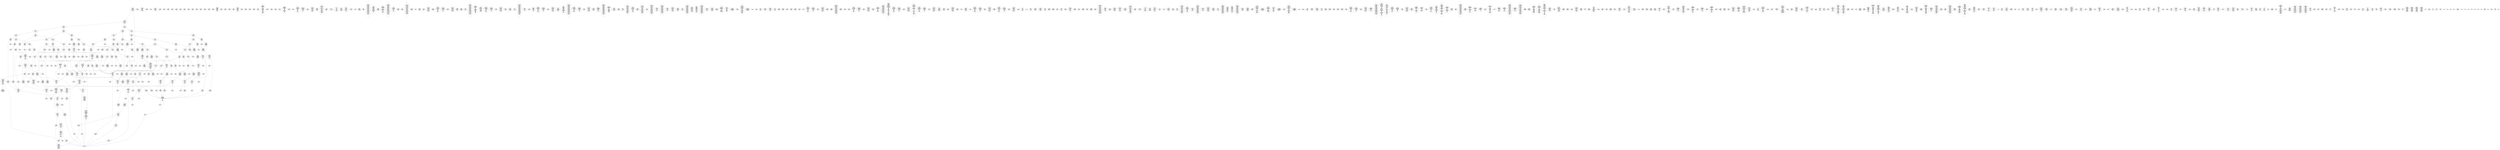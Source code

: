 /* Generated by GvGen v.1.0 (https://www.github.com/stricaud/gvgen) */

digraph G {
compound=true;
   node1 [label="[anywhere]"];
   node2 [label="# 0x0
PUSHX Data
PUSHX Data
MSTORE
PUSHX LogicData
CALLDATASIZE
LT
PUSHX Data
JUMPI
"];
   node3 [label="# 0xd
PUSHX Data
CALLDATALOAD
PUSHX BitData
SHR
PUSHX LogicData
GT
PUSHX Data
JUMPI
"];
   node4 [label="# 0x1e
PUSHX LogicData
GT
PUSHX Data
JUMPI
"];
   node5 [label="# 0x29
PUSHX LogicData
GT
PUSHX Data
JUMPI
"];
   node6 [label="# 0x34
PUSHX LogicData
EQ
PUSHX Data
JUMPI
"];
   node7 [label="# 0x3f
PUSHX LogicData
EQ
PUSHX Data
JUMPI
"];
   node8 [label="# 0x4a
PUSHX LogicData
EQ
PUSHX Data
JUMPI
"];
   node9 [label="# 0x55
PUSHX LogicData
EQ
PUSHX Data
JUMPI
"];
   node10 [label="# 0x60
PUSHX LogicData
EQ
PUSHX Data
JUMPI
"];
   node11 [label="# 0x6b
PUSHX LogicData
EQ
PUSHX Data
JUMPI
"];
   node12 [label="# 0x76
PUSHX Data
REVERT
"];
   node13 [label="# 0x7a
JUMPDEST
PUSHX LogicData
EQ
PUSHX Data
JUMPI
"];
   node14 [label="# 0x86
PUSHX LogicData
EQ
PUSHX Data
JUMPI
"];
   node15 [label="# 0x91
PUSHX LogicData
EQ
PUSHX Data
JUMPI
"];
   node16 [label="# 0x9c
PUSHX LogicData
EQ
PUSHX Data
JUMPI
"];
   node17 [label="# 0xa7
PUSHX LogicData
EQ
PUSHX Data
JUMPI
"];
   node18 [label="# 0xb2
PUSHX Data
REVERT
"];
   node19 [label="# 0xb6
JUMPDEST
PUSHX LogicData
GT
PUSHX Data
JUMPI
"];
   node20 [label="# 0xc2
PUSHX LogicData
EQ
PUSHX Data
JUMPI
"];
   node21 [label="# 0xcd
PUSHX LogicData
EQ
PUSHX Data
JUMPI
"];
   node22 [label="# 0xd8
PUSHX LogicData
EQ
PUSHX Data
JUMPI
"];
   node23 [label="# 0xe3
PUSHX LogicData
EQ
PUSHX Data
JUMPI
"];
   node24 [label="# 0xee
PUSHX LogicData
EQ
PUSHX Data
JUMPI
"];
   node25 [label="# 0xf9
PUSHX Data
REVERT
"];
   node26 [label="# 0xfd
JUMPDEST
PUSHX LogicData
EQ
PUSHX Data
JUMPI
"];
   node27 [label="# 0x109
PUSHX LogicData
EQ
PUSHX Data
JUMPI
"];
   node28 [label="# 0x114
PUSHX LogicData
EQ
PUSHX Data
JUMPI
"];
   node29 [label="# 0x11f
PUSHX LogicData
EQ
PUSHX Data
JUMPI
"];
   node30 [label="# 0x12a
PUSHX LogicData
EQ
PUSHX Data
JUMPI
"];
   node31 [label="# 0x135
PUSHX Data
REVERT
"];
   node32 [label="# 0x139
JUMPDEST
PUSHX LogicData
GT
PUSHX Data
JUMPI
"];
   node33 [label="# 0x145
PUSHX LogicData
GT
PUSHX Data
JUMPI
"];
   node34 [label="# 0x150
PUSHX LogicData
EQ
PUSHX Data
JUMPI
"];
   node35 [label="# 0x15b
PUSHX LogicData
EQ
PUSHX Data
JUMPI
"];
   node36 [label="# 0x166
PUSHX LogicData
EQ
PUSHX Data
JUMPI
"];
   node37 [label="# 0x171
PUSHX LogicData
EQ
PUSHX Data
JUMPI
"];
   node38 [label="# 0x17c
PUSHX LogicData
EQ
PUSHX Data
JUMPI
"];
   node39 [label="# 0x187
PUSHX Data
REVERT
"];
   node40 [label="# 0x18b
JUMPDEST
PUSHX LogicData
EQ
PUSHX Data
JUMPI
"];
   node41 [label="# 0x197
PUSHX LogicData
EQ
PUSHX Data
JUMPI
"];
   node42 [label="# 0x1a2
PUSHX LogicData
EQ
PUSHX Data
JUMPI
"];
   node43 [label="# 0x1ad
PUSHX LogicData
EQ
PUSHX Data
JUMPI
"];
   node44 [label="# 0x1b8
PUSHX LogicData
EQ
PUSHX Data
JUMPI
"];
   node45 [label="# 0x1c3
PUSHX Data
REVERT
"];
   node46 [label="# 0x1c7
JUMPDEST
PUSHX LogicData
GT
PUSHX Data
JUMPI
"];
   node47 [label="# 0x1d3
PUSHX LogicData
EQ
PUSHX Data
JUMPI
"];
   node48 [label="# 0x1de
PUSHX LogicData
EQ
PUSHX Data
JUMPI
"];
   node49 [label="# 0x1e9
PUSHX LogicData
EQ
PUSHX Data
JUMPI
"];
   node50 [label="# 0x1f4
PUSHX LogicData
EQ
PUSHX Data
JUMPI
"];
   node51 [label="# 0x1ff
PUSHX LogicData
EQ
PUSHX Data
JUMPI
"];
   node52 [label="# 0x20a
PUSHX Data
REVERT
"];
   node53 [label="# 0x20e
JUMPDEST
PUSHX LogicData
EQ
PUSHX Data
JUMPI
"];
   node54 [label="# 0x21a
PUSHX LogicData
EQ
PUSHX Data
JUMPI
"];
   node55 [label="# 0x225
PUSHX LogicData
EQ
PUSHX Data
JUMPI
"];
   node56 [label="# 0x230
PUSHX LogicData
EQ
PUSHX Data
JUMPI
"];
   node57 [label="# 0x23b
PUSHX LogicData
EQ
PUSHX Data
JUMPI
"];
   node58 [label="# 0x246
JUMPDEST
PUSHX Data
REVERT
"];
   node59 [label="# 0x24b
JUMPDEST
CALLVALUE
ISZERO
PUSHX Data
JUMPI
"];
   node60 [label="# 0x253
PUSHX Data
REVERT
"];
   node61 [label="# 0x257
JUMPDEST
PUSHX Data
PUSHX Data
CALLDATASIZE
PUSHX Data
PUSHX Data
JUMP
"];
   node62 [label="# 0x266
JUMPDEST
PUSHX Data
JUMP
"];
   node63 [label="# 0x26b
JUMPDEST
PUSHX MemData
MLOAD
ISZERO
ISZERO
MSTORE
PUSHX ArithData
ADD
"];
   node64 [label="# 0x277
JUMPDEST
PUSHX MemData
MLOAD
SUB
RETURN
"];
   node65 [label="# 0x280
JUMPDEST
CALLVALUE
ISZERO
PUSHX Data
JUMPI
"];
   node66 [label="# 0x288
PUSHX Data
REVERT
"];
   node67 [label="# 0x28c
JUMPDEST
PUSHX Data
PUSHX Data
CALLDATASIZE
PUSHX Data
PUSHX Data
JUMP
"];
   node68 [label="# 0x29b
JUMPDEST
PUSHX Data
JUMP
"];
   node69 [label="# 0x2a0
JUMPDEST
STOP
"];
   node70 [label="# 0x2a2
JUMPDEST
CALLVALUE
ISZERO
PUSHX Data
JUMPI
"];
   node71 [label="# 0x2aa
PUSHX Data
REVERT
"];
   node72 [label="# 0x2ae
JUMPDEST
PUSHX Data
PUSHX Data
JUMP
"];
   node73 [label="# 0x2b7
JUMPDEST
PUSHX MemData
MLOAD
PUSHX Data
PUSHX Data
JUMP
"];
   node74 [label="# 0x2c4
JUMPDEST
CALLVALUE
ISZERO
PUSHX Data
JUMPI
"];
   node75 [label="# 0x2cc
PUSHX Data
REVERT
"];
   node76 [label="# 0x2d0
JUMPDEST
PUSHX Data
PUSHX Data
CALLDATASIZE
PUSHX Data
PUSHX Data
JUMP
"];
   node77 [label="# 0x2df
JUMPDEST
PUSHX Data
JUMP
"];
   node78 [label="# 0x2e4
JUMPDEST
PUSHX MemData
MLOAD
PUSHX ArithData
PUSHX BitData
PUSHX BitData
SHL
SUB
AND
MSTORE
PUSHX ArithData
ADD
PUSHX Data
JUMP
"];
   node79 [label="# 0x2fc
JUMPDEST
CALLVALUE
ISZERO
PUSHX Data
JUMPI
"];
   node80 [label="# 0x304
PUSHX Data
REVERT
"];
   node81 [label="# 0x308
JUMPDEST
PUSHX Data
PUSHX Data
CALLDATASIZE
PUSHX Data
PUSHX Data
JUMP
"];
   node82 [label="# 0x317
JUMPDEST
PUSHX Data
JUMP
"];
   node83 [label="# 0x31c
JUMPDEST
CALLVALUE
ISZERO
PUSHX Data
JUMPI
"];
   node84 [label="# 0x324
PUSHX Data
REVERT
"];
   node85 [label="# 0x328
JUMPDEST
PUSHX StorData
SLOAD
"];
   node86 [label="# 0x32d
JUMPDEST
PUSHX MemData
MLOAD
MSTORE
PUSHX ArithData
ADD
PUSHX Data
JUMP
"];
   node87 [label="# 0x33b
JUMPDEST
CALLVALUE
ISZERO
PUSHX Data
JUMPI
"];
   node88 [label="# 0x343
PUSHX Data
REVERT
"];
   node89 [label="# 0x347
JUMPDEST
PUSHX Data
PUSHX Data
CALLDATASIZE
PUSHX Data
PUSHX Data
JUMP
"];
   node90 [label="# 0x356
JUMPDEST
PUSHX Data
JUMP
"];
   node91 [label="# 0x35b
JUMPDEST
CALLVALUE
ISZERO
PUSHX Data
JUMPI
"];
   node92 [label="# 0x363
PUSHX Data
REVERT
"];
   node93 [label="# 0x367
JUMPDEST
PUSHX Data
PUSHX Data
CALLDATASIZE
PUSHX Data
PUSHX Data
JUMP
"];
   node94 [label="# 0x376
JUMPDEST
PUSHX Data
JUMP
"];
   node95 [label="# 0x37b
JUMPDEST
CALLVALUE
ISZERO
PUSHX Data
JUMPI
"];
   node96 [label="# 0x383
PUSHX Data
REVERT
"];
   node97 [label="# 0x387
JUMPDEST
PUSHX Data
PUSHX Data
CALLDATASIZE
PUSHX Data
PUSHX Data
JUMP
"];
   node98 [label="# 0x396
JUMPDEST
PUSHX Data
JUMP
"];
   node99 [label="# 0x39b
JUMPDEST
CALLVALUE
ISZERO
PUSHX Data
JUMPI
"];
   node100 [label="# 0x3a3
PUSHX Data
REVERT
"];
   node101 [label="# 0x3a7
JUMPDEST
PUSHX Data
PUSHX StorData
SLOAD
JUMP
"];
   node102 [label="# 0x3b1
JUMPDEST
CALLVALUE
ISZERO
PUSHX Data
JUMPI
"];
   node103 [label="# 0x3b9
PUSHX Data
REVERT
"];
   node104 [label="# 0x3bd
JUMPDEST
PUSHX Data
PUSHX Data
JUMP
"];
   node105 [label="# 0x3c6
JUMPDEST
CALLVALUE
ISZERO
PUSHX Data
JUMPI
"];
   node106 [label="# 0x3ce
PUSHX Data
REVERT
"];
   node107 [label="# 0x3d2
JUMPDEST
PUSHX Data
PUSHX Data
CALLDATASIZE
PUSHX Data
PUSHX Data
JUMP
"];
   node108 [label="# 0x3e1
JUMPDEST
PUSHX Data
JUMP
"];
   node109 [label="# 0x3e6
JUMPDEST
CALLVALUE
ISZERO
PUSHX Data
JUMPI
"];
   node110 [label="# 0x3ee
PUSHX Data
REVERT
"];
   node111 [label="# 0x3f2
JUMPDEST
PUSHX Data
PUSHX Data
CALLDATASIZE
PUSHX Data
PUSHX Data
JUMP
"];
   node112 [label="# 0x401
JUMPDEST
PUSHX Data
JUMP
"];
   node113 [label="# 0x406
JUMPDEST
CALLVALUE
ISZERO
PUSHX Data
JUMPI
"];
   node114 [label="# 0x40e
PUSHX Data
REVERT
"];
   node115 [label="# 0x412
JUMPDEST
PUSHX Data
PUSHX Data
CALLDATASIZE
PUSHX Data
PUSHX Data
JUMP
"];
   node116 [label="# 0x421
JUMPDEST
PUSHX Data
JUMP
"];
   node117 [label="# 0x426
JUMPDEST
CALLVALUE
ISZERO
PUSHX Data
JUMPI
"];
   node118 [label="# 0x42e
PUSHX Data
REVERT
"];
   node119 [label="# 0x432
JUMPDEST
PUSHX Data
PUSHX Data
CALLDATASIZE
PUSHX Data
PUSHX Data
JUMP
"];
   node120 [label="# 0x441
JUMPDEST
PUSHX Data
JUMP
"];
   node121 [label="# 0x446
JUMPDEST
CALLVALUE
ISZERO
PUSHX Data
JUMPI
"];
   node122 [label="# 0x44e
PUSHX Data
REVERT
"];
   node123 [label="# 0x452
JUMPDEST
PUSHX Data
PUSHX StorData
SLOAD
JUMP
"];
   node124 [label="# 0x45c
JUMPDEST
CALLVALUE
ISZERO
PUSHX Data
JUMPI
"];
   node125 [label="# 0x464
PUSHX Data
REVERT
"];
   node126 [label="# 0x468
JUMPDEST
PUSHX Data
PUSHX StorData
SLOAD
JUMP
"];
   node127 [label="# 0x472
JUMPDEST
CALLVALUE
ISZERO
PUSHX Data
JUMPI
"];
   node128 [label="# 0x47a
PUSHX Data
REVERT
"];
   node129 [label="# 0x47e
JUMPDEST
PUSHX Data
PUSHX Data
CALLDATASIZE
PUSHX Data
PUSHX Data
JUMP
"];
   node130 [label="# 0x48d
JUMPDEST
PUSHX Data
JUMP
"];
   node131 [label="# 0x492
JUMPDEST
CALLVALUE
ISZERO
PUSHX Data
JUMPI
"];
   node132 [label="# 0x49a
PUSHX Data
REVERT
"];
   node133 [label="# 0x49e
JUMPDEST
PUSHX Data
PUSHX Data
CALLDATASIZE
PUSHX Data
PUSHX Data
JUMP
"];
   node134 [label="# 0x4ad
JUMPDEST
PUSHX Data
JUMP
"];
   node135 [label="# 0x4b2
JUMPDEST
CALLVALUE
ISZERO
PUSHX Data
JUMPI
"];
   node136 [label="# 0x4ba
PUSHX Data
REVERT
"];
   node137 [label="# 0x4be
JUMPDEST
PUSHX Data
PUSHX Data
CALLDATASIZE
PUSHX Data
PUSHX Data
JUMP
"];
   node138 [label="# 0x4cd
JUMPDEST
PUSHX Data
JUMP
"];
   node139 [label="# 0x4d2
JUMPDEST
CALLVALUE
ISZERO
PUSHX Data
JUMPI
"];
   node140 [label="# 0x4da
PUSHX Data
REVERT
"];
   node141 [label="# 0x4de
JUMPDEST
PUSHX Data
PUSHX Data
JUMP
"];
   node142 [label="# 0x4e7
JUMPDEST
PUSHX Data
PUSHX Data
CALLDATASIZE
PUSHX Data
PUSHX Data
JUMP
"];
   node143 [label="# 0x4f5
JUMPDEST
PUSHX Data
JUMP
"];
   node144 [label="# 0x4fa
JUMPDEST
CALLVALUE
ISZERO
PUSHX Data
JUMPI
"];
   node145 [label="# 0x502
PUSHX Data
REVERT
"];
   node146 [label="# 0x506
JUMPDEST
PUSHX Data
PUSHX Data
CALLDATASIZE
PUSHX Data
PUSHX Data
JUMP
"];
   node147 [label="# 0x515
JUMPDEST
PUSHX Data
JUMP
"];
   node148 [label="# 0x51a
JUMPDEST
CALLVALUE
ISZERO
PUSHX Data
JUMPI
"];
   node149 [label="# 0x522
PUSHX Data
REVERT
"];
   node150 [label="# 0x526
JUMPDEST
PUSHX Data
PUSHX Data
CALLDATASIZE
PUSHX Data
PUSHX Data
JUMP
"];
   node151 [label="# 0x535
JUMPDEST
PUSHX Data
PUSHX Data
MSTORE
PUSHX Data
MSTORE
PUSHX Data
SHA3
SLOAD
JUMP
"];
   node152 [label="# 0x547
JUMPDEST
CALLVALUE
ISZERO
PUSHX Data
JUMPI
"];
   node153 [label="# 0x54f
PUSHX Data
REVERT
"];
   node154 [label="# 0x553
JUMPDEST
PUSHX StorData
SLOAD
PUSHX ArithData
PUSHX BitData
PUSHX BitData
SHL
SUB
AND
PUSHX Data
JUMP
"];
   node155 [label="# 0x565
JUMPDEST
CALLVALUE
ISZERO
PUSHX Data
JUMPI
"];
   node156 [label="# 0x56d
PUSHX Data
REVERT
"];
   node157 [label="# 0x571
JUMPDEST
PUSHX Data
PUSHX Data
JUMP
"];
   node158 [label="# 0x57a
JUMPDEST
CALLVALUE
ISZERO
PUSHX Data
JUMPI
"];
   node159 [label="# 0x582
PUSHX Data
REVERT
"];
   node160 [label="# 0x586
JUMPDEST
PUSHX Data
PUSHX Data
CALLDATASIZE
PUSHX Data
PUSHX Data
JUMP
"];
   node161 [label="# 0x595
JUMPDEST
PUSHX Data
JUMP
"];
   node162 [label="# 0x59a
JUMPDEST
CALLVALUE
ISZERO
PUSHX Data
JUMPI
"];
   node163 [label="# 0x5a2
PUSHX Data
REVERT
"];
   node164 [label="# 0x5a6
JUMPDEST
PUSHX Data
PUSHX Data
CALLDATASIZE
PUSHX Data
PUSHX Data
JUMP
"];
   node165 [label="# 0x5b5
JUMPDEST
PUSHX Data
JUMP
"];
   node166 [label="# 0x5ba
JUMPDEST
CALLVALUE
ISZERO
PUSHX Data
JUMPI
"];
   node167 [label="# 0x5c2
PUSHX Data
REVERT
"];
   node168 [label="# 0x5c6
JUMPDEST
PUSHX Data
PUSHX Data
CALLDATASIZE
PUSHX Data
PUSHX Data
JUMP
"];
   node169 [label="# 0x5d5
JUMPDEST
PUSHX Data
JUMP
"];
   node170 [label="# 0x5da
JUMPDEST
CALLVALUE
ISZERO
PUSHX Data
JUMPI
"];
   node171 [label="# 0x5e2
PUSHX Data
REVERT
"];
   node172 [label="# 0x5e6
JUMPDEST
PUSHX Data
PUSHX Data
CALLDATASIZE
PUSHX Data
PUSHX Data
JUMP
"];
   node173 [label="# 0x5f5
JUMPDEST
PUSHX Data
JUMP
"];
   node174 [label="# 0x5fa
JUMPDEST
CALLVALUE
ISZERO
PUSHX Data
JUMPI
"];
   node175 [label="# 0x602
PUSHX Data
REVERT
"];
   node176 [label="# 0x606
JUMPDEST
PUSHX Data
PUSHX Data
CALLDATASIZE
PUSHX Data
PUSHX Data
JUMP
"];
   node177 [label="# 0x615
JUMPDEST
PUSHX Data
PUSHX Data
MSTORE
PUSHX Data
MSTORE
PUSHX Data
SHA3
SLOAD
JUMP
"];
   node178 [label="# 0x627
JUMPDEST
CALLVALUE
ISZERO
PUSHX Data
JUMPI
"];
   node179 [label="# 0x62f
PUSHX Data
REVERT
"];
   node180 [label="# 0x633
JUMPDEST
PUSHX Data
PUSHX Data
CALLDATASIZE
PUSHX Data
PUSHX Data
JUMP
"];
   node181 [label="# 0x642
JUMPDEST
PUSHX Data
JUMP
"];
   node182 [label="# 0x647
JUMPDEST
CALLVALUE
ISZERO
PUSHX Data
JUMPI
"];
   node183 [label="# 0x64f
PUSHX Data
REVERT
"];
   node184 [label="# 0x653
JUMPDEST
PUSHX Data
PUSHX Data
CALLDATASIZE
PUSHX Data
PUSHX Data
JUMP
"];
   node185 [label="# 0x662
JUMPDEST
PUSHX Data
JUMP
"];
   node186 [label="# 0x667
JUMPDEST
CALLVALUE
ISZERO
PUSHX Data
JUMPI
"];
   node187 [label="# 0x66f
PUSHX Data
REVERT
"];
   node188 [label="# 0x673
JUMPDEST
PUSHX Data
PUSHX Data
CALLDATASIZE
PUSHX Data
PUSHX Data
JUMP
"];
   node189 [label="# 0x682
JUMPDEST
PUSHX Data
JUMP
"];
   node190 [label="# 0x687
JUMPDEST
CALLVALUE
ISZERO
PUSHX Data
JUMPI
"];
   node191 [label="# 0x68f
PUSHX Data
REVERT
"];
   node192 [label="# 0x693
JUMPDEST
PUSHX Data
PUSHX Data
CALLDATASIZE
PUSHX Data
PUSHX Data
JUMP
"];
   node193 [label="# 0x6a2
JUMPDEST
PUSHX Data
JUMP
"];
   node194 [label="# 0x6a7
JUMPDEST
CALLVALUE
ISZERO
PUSHX Data
JUMPI
"];
   node195 [label="# 0x6af
PUSHX Data
REVERT
"];
   node196 [label="# 0x6b3
JUMPDEST
PUSHX Data
PUSHX Data
CALLDATASIZE
PUSHX Data
PUSHX Data
JUMP
"];
   node197 [label="# 0x6c2
JUMPDEST
PUSHX Data
JUMP
"];
   node198 [label="# 0x6c7
JUMPDEST
CALLVALUE
ISZERO
PUSHX Data
JUMPI
"];
   node199 [label="# 0x6cf
PUSHX Data
REVERT
"];
   node200 [label="# 0x6d3
JUMPDEST
PUSHX Data
PUSHX Data
CALLDATASIZE
PUSHX Data
PUSHX Data
JUMP
"];
   node201 [label="# 0x6e2
JUMPDEST
PUSHX ArithData
PUSHX BitData
PUSHX BitData
SHL
SUB
AND
PUSHX Data
MSTORE
PUSHX Data
PUSHX Data
MSTORE
PUSHX Data
SHA3
AND
MSTORE
MSTORE
SHA3
SLOAD
PUSHX BitData
AND
JUMP
"];
   node202 [label="# 0x710
JUMPDEST
PUSHX Data
PUSHX Data
CALLDATASIZE
PUSHX Data
PUSHX Data
JUMP
"];
   node203 [label="# 0x71e
JUMPDEST
PUSHX Data
JUMP
"];
   node204 [label="# 0x723
JUMPDEST
CALLVALUE
ISZERO
PUSHX Data
JUMPI
"];
   node205 [label="# 0x72b
PUSHX Data
REVERT
"];
   node206 [label="# 0x72f
JUMPDEST
PUSHX Data
PUSHX Data
CALLDATASIZE
PUSHX Data
PUSHX Data
JUMP
"];
   node207 [label="# 0x73e
JUMPDEST
PUSHX Data
JUMP
"];
   node208 [label="# 0x743
JUMPDEST
CALLVALUE
ISZERO
PUSHX Data
JUMPI
"];
   node209 [label="# 0x74b
PUSHX Data
REVERT
"];
   node210 [label="# 0x74f
JUMPDEST
PUSHX Data
PUSHX Data
CALLDATASIZE
PUSHX Data
PUSHX Data
JUMP
"];
   node211 [label="# 0x75e
JUMPDEST
PUSHX Data
JUMP
"];
   node212 [label="# 0x763
JUMPDEST
CALLVALUE
ISZERO
PUSHX Data
JUMPI
"];
   node213 [label="# 0x76b
PUSHX Data
REVERT
"];
   node214 [label="# 0x76f
JUMPDEST
PUSHX Data
PUSHX Data
CALLDATASIZE
PUSHX Data
PUSHX Data
JUMP
"];
   node215 [label="# 0x77e
JUMPDEST
PUSHX Data
JUMP
"];
   node216 [label="# 0x783
JUMPDEST
PUSHX Data
PUSHX ArithData
PUSHX BitData
PUSHX BitData
SHL
SUB
NOT
AND
PUSHX BitData
PUSHX BitData
SHL
EQ
PUSHX Data
JUMPI
"];
   node217 [label="# 0x79f
PUSHX Data
PUSHX Data
JUMP
"];
   node218 [label="# 0x7a8
JUMPDEST
JUMP
"];
   node219 [label="# 0x7ae
JUMPDEST
PUSHX StorData
SLOAD
PUSHX ArithData
PUSHX BitData
PUSHX BitData
SHL
SUB
AND
CALLER
EQ
PUSHX Data
JUMPI
"];
   node220 [label="# 0x7c2
PUSHX StorData
SLOAD
PUSHX ArithData
PUSHX BitData
PUSHX BitData
SHL
SUB
AND
CALLER
EQ
"];
   node221 [label="# 0x7d1
JUMPDEST
PUSHX Data
JUMPI
"];
   node222 [label="# 0x7d6
PUSHX MemData
MLOAD
PUSHX BitData
PUSHX BitData
SHL
MSTORE
PUSHX ArithData
ADD
PUSHX Data
PUSHX Data
JUMP
"];
   node223 [label="# 0x7ed
JUMPDEST
PUSHX MemData
MLOAD
SUB
REVERT
"];
   node224 [label="# 0x7f6
JUMPDEST
PUSHX Data
SSTORE
PUSHX Data
SSTORE
JUMP
"];
   node225 [label="# 0x801
JUMPDEST
PUSHX Data
PUSHX StorData
SLOAD
PUSHX Data
PUSHX Data
JUMP
"];
   node226 [label="# 0x810
JUMPDEST
PUSHX ArithData
ADD
PUSHX ArithData
DIV
MUL
PUSHX ArithData
ADD
PUSHX MemData
MLOAD
ADD
PUSHX Data
MSTORE
MSTORE
PUSHX ArithData
ADD
SLOAD
PUSHX Data
PUSHX Data
JUMP
"];
   node227 [label="# 0x83c
JUMPDEST
ISZERO
PUSHX Data
JUMPI
"];
   node228 [label="# 0x843
PUSHX LogicData
LT
PUSHX Data
JUMPI
"];
   node229 [label="# 0x84b
PUSHX ArithData
SLOAD
DIV
MUL
MSTORE
PUSHX ArithData
ADD
PUSHX Data
JUMP
"];
   node230 [label="# 0x85e
JUMPDEST
ADD
PUSHX Data
MSTORE
PUSHX Data
PUSHX Data
SHA3
"];
   node231 [label="# 0x86c
JUMPDEST
SLOAD
MSTORE
PUSHX ArithData
ADD
PUSHX ArithData
ADD
GT
PUSHX Data
JUMPI
"];
   node232 [label="# 0x880
SUB
PUSHX BitData
AND
ADD
"];
   node233 [label="# 0x889
JUMPDEST
JUMP
"];
   node234 [label="# 0x893
JUMPDEST
PUSHX Data
PUSHX Data
PUSHX Data
JUMP
"];
   node235 [label="# 0x89e
JUMPDEST
PUSHX Data
JUMPI
"];
   node236 [label="# 0x8a3
PUSHX MemData
MLOAD
PUSHX BitData
PUSHX BitData
SHL
MSTORE
PUSHX Data
PUSHX ArithData
ADD
MSTORE
PUSHX Data
PUSHX ArithData
ADD
MSTORE
PUSHX Data
PUSHX ArithData
ADD
MSTORE
PUSHX BitData
PUSHX BitData
SHL
PUSHX ArithData
ADD
MSTORE
PUSHX ArithData
ADD
PUSHX Data
JUMP
"];
   node237 [label="# 0x8ff
JUMPDEST
PUSHX Data
MSTORE
PUSHX Data
PUSHX Data
MSTORE
PUSHX Data
SHA3
SLOAD
PUSHX ArithData
PUSHX BitData
PUSHX BitData
SHL
SUB
AND
JUMP
"];
   node238 [label="# 0x91b
JUMPDEST
PUSHX Data
PUSHX Data
PUSHX Data
JUMP
"];
   node239 [label="# 0x926
JUMPDEST
PUSHX ArithData
PUSHX BitData
PUSHX BitData
SHL
SUB
AND
PUSHX ArithData
PUSHX BitData
PUSHX BitData
SHL
SUB
AND
EQ
ISZERO
PUSHX Data
JUMPI
"];
   node240 [label="# 0x943
PUSHX MemData
MLOAD
PUSHX BitData
PUSHX BitData
SHL
MSTORE
PUSHX Data
PUSHX ArithData
ADD
MSTORE
PUSHX Data
PUSHX ArithData
ADD
MSTORE
PUSHX Data
PUSHX ArithData
ADD
MSTORE
PUSHX BitData
PUSHX BitData
SHL
PUSHX ArithData
ADD
MSTORE
PUSHX ArithData
ADD
PUSHX Data
JUMP
"];
   node241 [label="# 0x994
JUMPDEST
CALLER
PUSHX ArithData
PUSHX BitData
PUSHX BitData
SHL
SUB
AND
EQ
PUSHX Data
JUMPI
"];
   node242 [label="# 0x9a6
PUSHX Data
CALLER
PUSHX Data
JUMP
"];
   node243 [label="# 0x9b0
JUMPDEST
PUSHX Data
JUMPI
"];
   node244 [label="# 0x9b5
PUSHX MemData
MLOAD
PUSHX BitData
PUSHX BitData
SHL
MSTORE
PUSHX Data
PUSHX ArithData
ADD
MSTORE
PUSHX Data
PUSHX ArithData
ADD
MSTORE
PUSHX Data
PUSHX ArithData
ADD
MSTORE
PUSHX Data
PUSHX ArithData
ADD
MSTORE
PUSHX ArithData
ADD
PUSHX Data
JUMP
"];
   node245 [label="# 0xa22
JUMPDEST
PUSHX Data
PUSHX Data
JUMP
"];
   node246 [label="# 0xa2c
JUMPDEST
JUMP
"];
   node247 [label="# 0xa31
JUMPDEST
PUSHX Data
CALLER
PUSHX Data
JUMP
"];
   node248 [label="# 0xa3b
JUMPDEST
PUSHX Data
JUMPI
"];
   node249 [label="# 0xa40
PUSHX MemData
MLOAD
PUSHX BitData
PUSHX BitData
SHL
MSTORE
PUSHX ArithData
ADD
PUSHX Data
PUSHX Data
JUMP
"];
   node250 [label="# 0xa57
JUMPDEST
PUSHX Data
PUSHX Data
JUMP
"];
   node251 [label="# 0xa62
JUMPDEST
PUSHX StorData
SLOAD
PUSHX ArithData
PUSHX BitData
PUSHX BitData
SHL
SUB
AND
CALLER
EQ
PUSHX Data
JUMPI
"];
   node252 [label="# 0xa76
PUSHX StorData
SLOAD
PUSHX ArithData
PUSHX BitData
PUSHX BitData
SHL
SUB
AND
CALLER
EQ
"];
   node253 [label="# 0xa85
JUMPDEST
PUSHX Data
JUMPI
"];
   node254 [label="# 0xa8a
PUSHX MemData
MLOAD
PUSHX BitData
PUSHX BitData
SHL
MSTORE
PUSHX ArithData
ADD
PUSHX Data
PUSHX Data
JUMP
"];
   node255 [label="# 0xaa1
JUMPDEST
PUSHX Data
SSTORE
PUSHX Data
SSTORE
JUMP
"];
   node256 [label="# 0xaac
JUMPDEST
PUSHX Data
PUSHX Data
PUSHX Data
JUMP
"];
   node257 [label="# 0xab7
JUMPDEST
LT
PUSHX Data
JUMPI
"];
   node258 [label="# 0xabe
PUSHX MemData
MLOAD
PUSHX BitData
PUSHX BitData
SHL
MSTORE
PUSHX Data
PUSHX ArithData
ADD
MSTORE
PUSHX Data
PUSHX ArithData
ADD
MSTORE
PUSHX Data
PUSHX ArithData
ADD
MSTORE
PUSHX BitData
PUSHX BitData
SHL
PUSHX ArithData
ADD
MSTORE
PUSHX ArithData
ADD
PUSHX Data
JUMP
"];
   node259 [label="# 0xb19
JUMPDEST
PUSHX ArithData
PUSHX BitData
PUSHX BitData
SHL
SUB
AND
PUSHX Data
MSTORE
PUSHX Data
PUSHX Data
MSTORE
PUSHX Data
SHA3
MSTORE
MSTORE
SHA3
SLOAD
JUMP
"];
   node260 [label="# 0xb42
JUMPDEST
PUSHX StorData
SLOAD
PUSHX ArithData
PUSHX BitData
PUSHX BitData
SHL
SUB
AND
CALLER
EQ
PUSHX Data
JUMPI
"];
   node261 [label="# 0xb56
PUSHX StorData
SLOAD
PUSHX ArithData
PUSHX BitData
PUSHX BitData
SHL
SUB
AND
CALLER
EQ
"];
   node262 [label="# 0xb65
JUMPDEST
PUSHX Data
JUMPI
"];
   node263 [label="# 0xb6a
PUSHX MemData
MLOAD
PUSHX BitData
PUSHX BitData
SHL
MSTORE
PUSHX ArithData
ADD
PUSHX Data
PUSHX Data
JUMP
"];
   node264 [label="# 0xb81
JUMPDEST
PUSHX MemData
MLOAD
SELFBALANCE
CALLER
ISZERO
PUSHX ArithData
MUL
PUSHX Data
CALL
ISZERO
ISZERO
PUSHX Data
JUMPI
"];
   node265 [label="# 0xba7
RETURNDATASIZE
PUSHX Data
RETURNDATACOPY
RETURNDATASIZE
PUSHX Data
REVERT
"];
   node266 [label="# 0xbb0
JUMPDEST
JUMP
"];
   node267 [label="# 0xbb4
JUMPDEST
PUSHX Data
PUSHX MemData
MLOAD
PUSHX ArithData
ADD
PUSHX Data
MSTORE
PUSHX Data
MSTORE
PUSHX Data
JUMP
"];
   node268 [label="# 0xbcf
JUMPDEST
PUSHX StorData
SLOAD
PUSHX ArithData
PUSHX BitData
PUSHX BitData
SHL
SUB
AND
CALLER
EQ
PUSHX Data
JUMPI
"];
   node269 [label="# 0xbe3
PUSHX StorData
SLOAD
PUSHX ArithData
PUSHX BitData
PUSHX BitData
SHL
SUB
AND
CALLER
EQ
"];
   node270 [label="# 0xbf2
JUMPDEST
PUSHX Data
JUMPI
"];
   node271 [label="# 0xbf7
PUSHX MemData
MLOAD
PUSHX BitData
PUSHX BitData
SHL
MSTORE
PUSHX ArithData
ADD
PUSHX Data
PUSHX Data
JUMP
"];
   node272 [label="# 0xc0e
JUMPDEST
PUSHX Data
SSTORE
JUMP
"];
   node273 [label="# 0xc13
JUMPDEST
PUSHX Data
PUSHX Data
PUSHX StorData
SLOAD
JUMP
"];
   node274 [label="# 0xc1e
JUMPDEST
LT
PUSHX Data
JUMPI
"];
   node275 [label="# 0xc25
PUSHX MemData
MLOAD
PUSHX BitData
PUSHX BitData
SHL
MSTORE
PUSHX Data
PUSHX ArithData
ADD
MSTORE
PUSHX Data
PUSHX ArithData
ADD
MSTORE
PUSHX Data
PUSHX ArithData
ADD
MSTORE
PUSHX BitData
PUSHX BitData
SHL
PUSHX ArithData
ADD
MSTORE
PUSHX ArithData
ADD
PUSHX Data
JUMP
"];
   node276 [label="# 0xc81
JUMPDEST
PUSHX StorData
SLOAD
LT
PUSHX Data
JUMPI
"];
   node277 [label="# 0xc8d
PUSHX Data
PUSHX Data
JUMP
"];
   node278 [label="# 0xc94
JUMPDEST
PUSHX Data
MSTORE
PUSHX Data
PUSHX Data
SHA3
ADD
SLOAD
JUMP
"];
   node279 [label="# 0xca6
JUMPDEST
PUSHX StorData
SLOAD
PUSHX ArithData
PUSHX BitData
PUSHX BitData
SHL
SUB
AND
CALLER
EQ
PUSHX Data
JUMPI
"];
   node280 [label="# 0xcba
PUSHX StorData
SLOAD
PUSHX ArithData
PUSHX BitData
PUSHX BitData
SHL
SUB
AND
CALLER
EQ
"];
   node281 [label="# 0xcc9
JUMPDEST
PUSHX Data
JUMPI
"];
   node282 [label="# 0xcce
PUSHX MemData
MLOAD
PUSHX BitData
PUSHX BitData
SHL
MSTORE
PUSHX ArithData
ADD
PUSHX Data
PUSHX Data
JUMP
"];
   node283 [label="# 0xce5
JUMPDEST
MLOAD
PUSHX Data
PUSHX Data
PUSHX ArithData
ADD
PUSHX Data
JUMP
"];
   node284 [label="# 0xcf8
JUMPDEST
PUSHX Data
MSTORE
PUSHX Data
PUSHX Data
MSTORE
PUSHX Data
SHA3
SLOAD
PUSHX ArithData
PUSHX BitData
PUSHX BitData
SHL
SUB
AND
PUSHX Data
JUMPI
"];
   node285 [label="# 0xd16
PUSHX MemData
MLOAD
PUSHX BitData
PUSHX BitData
SHL
MSTORE
PUSHX Data
PUSHX ArithData
ADD
MSTORE
PUSHX Data
PUSHX ArithData
ADD
MSTORE
PUSHX Data
PUSHX ArithData
ADD
MSTORE
PUSHX BitData
PUSHX BitData
SHL
PUSHX ArithData
ADD
MSTORE
PUSHX ArithData
ADD
PUSHX Data
JUMP
"];
   node286 [label="# 0xd6f
JUMPDEST
PUSHX StorData
SLOAD
PUSHX ArithData
PUSHX BitData
PUSHX BitData
SHL
SUB
AND
CALLER
EQ
PUSHX Data
JUMPI
"];
   node287 [label="# 0xd83
PUSHX StorData
SLOAD
PUSHX ArithData
PUSHX BitData
PUSHX BitData
SHL
SUB
AND
CALLER
EQ
"];
   node288 [label="# 0xd92
JUMPDEST
PUSHX Data
JUMPI
"];
   node289 [label="# 0xd97
PUSHX MemData
MLOAD
PUSHX BitData
PUSHX BitData
SHL
MSTORE
PUSHX ArithData
ADD
PUSHX Data
PUSHX Data
JUMP
"];
   node290 [label="# 0xdae
JUMPDEST
PUSHX Data
SSTORE
PUSHX Data
SSTORE
JUMP
"];
   node291 [label="# 0xdb9
JUMPDEST
PUSHX Data
PUSHX ArithData
PUSHX BitData
PUSHX BitData
SHL
SUB
AND
PUSHX Data
JUMPI
"];
   node292 [label="# 0xdca
PUSHX MemData
MLOAD
PUSHX BitData
PUSHX BitData
SHL
MSTORE
PUSHX Data
PUSHX ArithData
ADD
MSTORE
PUSHX Data
PUSHX ArithData
ADD
MSTORE
PUSHX Data
PUSHX ArithData
ADD
MSTORE
PUSHX BitData
PUSHX BitData
SHL
PUSHX ArithData
ADD
MSTORE
PUSHX ArithData
ADD
PUSHX Data
JUMP
"];
   node293 [label="# 0xe24
JUMPDEST
PUSHX ArithData
PUSHX BitData
PUSHX BitData
SHL
SUB
AND
PUSHX Data
MSTORE
PUSHX Data
PUSHX Data
MSTORE
PUSHX Data
SHA3
SLOAD
JUMP
"];
   node294 [label="# 0xe40
JUMPDEST
PUSHX StorData
SLOAD
PUSHX ArithData
PUSHX BitData
PUSHX BitData
SHL
SUB
AND
CALLER
EQ
PUSHX Data
JUMPI
"];
   node295 [label="# 0xe54
PUSHX StorData
SLOAD
PUSHX ArithData
PUSHX BitData
PUSHX BitData
SHL
SUB
AND
CALLER
EQ
"];
   node296 [label="# 0xe63
JUMPDEST
PUSHX Data
JUMPI
"];
   node297 [label="# 0xe68
PUSHX MemData
MLOAD
PUSHX BitData
PUSHX BitData
SHL
MSTORE
PUSHX ArithData
ADD
PUSHX Data
PUSHX Data
JUMP
"];
   node298 [label="# 0xe7f
JUMPDEST
PUSHX StorData
SLOAD
PUSHX MemData
MLOAD
PUSHX Data
PUSHX ArithData
PUSHX BitData
PUSHX BitData
SHL
SUB
AND
PUSHX Data
LOGX
PUSHX StorData
SLOAD
PUSHX ArithData
PUSHX BitData
PUSHX BitData
SHL
SUB
NOT
AND
SSTORE
JUMP
"];
   node299 [label="# 0xec9
JUMPDEST
PUSHX StorData
SLOAD
PUSHX Data
PUSHX StorData
SLOAD
JUMP
"];
   node300 [label="# 0xed6
JUMPDEST
PUSHX Data
PUSHX Data
JUMP
"];
   node301 [label="# 0xee0
JUMPDEST
GT
ISZERO
PUSHX Data
JUMPI
"];
   node302 [label="# 0xee7
PUSHX MemData
MLOAD
PUSHX BitData
PUSHX BitData
SHL
MSTORE
PUSHX Data
PUSHX ArithData
ADD
MSTORE
PUSHX ArithData
ADD
MSTORE
PUSHX Data
PUSHX ArithData
ADD
MSTORE
PUSHX ArithData
ADD
PUSHX Data
JUMP
"];
   node303 [label="# 0xf2e
JUMPDEST
PUSHX StorData
SLOAD
PUSHX ArithData
PUSHX BitData
PUSHX BitData
SHL
SUB
AND
CALLER
EQ
PUSHX Data
JUMPI
"];
   node304 [label="# 0xf41
PUSHX Data
PUSHX Data
CALLER
PUSHX Data
JUMP
"];
   node305 [label="# 0xf4e
JUMPDEST
PUSHX ArithData
MUL
PUSHX ArithData
ADD
PUSHX MemData
MLOAD
ADD
PUSHX Data
MSTORE
MSTORE
PUSHX ArithData
ADD
PUSHX ArithData
MUL
CALLDATACOPY
PUSHX Data
ADD
MSTORE
PUSHX Data
JUMP
"];
   node306 [label="# 0xf87
JUMPDEST
PUSHX Data
JUMPI
"];
   node307 [label="# 0xf8c
PUSHX MemData
MLOAD
PUSHX BitData
PUSHX BitData
SHL
MSTORE
PUSHX Data
PUSHX ArithData
ADD
MSTORE
PUSHX Data
PUSHX ArithData
ADD
MSTORE
PUSHX BitData
PUSHX BitData
SHL
PUSHX ArithData
ADD
MSTORE
PUSHX ArithData
ADD
PUSHX Data
JUMP
"];
   node308 [label="# 0xfc3
JUMPDEST
TIMESTAMP
PUSHX StorData
SLOAD
GT
ISZERO
PUSHX Data
JUMPI
"];
   node309 [label="# 0xfce
PUSHX MemData
MLOAD
PUSHX BitData
PUSHX BitData
SHL
MSTORE
PUSHX Data
PUSHX ArithData
ADD
MSTORE
PUSHX Data
PUSHX ArithData
ADD
MSTORE
PUSHX Data
PUSHX ArithData
ADD
MSTORE
PUSHX ArithData
ADD
PUSHX Data
JUMP
"];
   node310 [label="# 0x1015
JUMPDEST
PUSHX StorData
SLOAD
GT
ISZERO
PUSHX Data
JUMPI
"];
   node311 [label="# 0x1020
PUSHX MemData
MLOAD
PUSHX BitData
PUSHX BitData
SHL
MSTORE
PUSHX ArithData
ADD
PUSHX Data
PUSHX Data
JUMP
"];
   node312 [label="# 0x1037
JUMPDEST
CALLVALUE
PUSHX StorData
SLOAD
PUSHX Data
PUSHX Data
JUMP
"];
   node313 [label="# 0x1046
JUMPDEST
GT
ISZERO
PUSHX Data
JUMPI
"];
   node314 [label="# 0x104d
PUSHX MemData
MLOAD
PUSHX BitData
PUSHX BitData
SHL
MSTORE
PUSHX Data
PUSHX ArithData
ADD
MSTORE
PUSHX Data
PUSHX ArithData
ADD
MSTORE
PUSHX Data
PUSHX ArithData
ADD
MSTORE
PUSHX ArithData
ADD
PUSHX Data
JUMP
"];
   node315 [label="# 0x1094
JUMPDEST
CALLER
PUSHX Data
MSTORE
PUSHX Data
PUSHX Data
MSTORE
PUSHX Data
SHA3
SLOAD
PUSHX Data
PUSHX Data
JUMP
"];
   node316 [label="# 0x10af
JUMPDEST
CALLER
PUSHX Data
MSTORE
PUSHX Data
PUSHX Data
MSTORE
PUSHX Data
SHA3
SSTORE
PUSHX StorData
SLOAD
LT
ISZERO
PUSHX Data
JUMPI
"];
   node317 [label="# 0x10cb
PUSHX MemData
MLOAD
PUSHX BitData
PUSHX BitData
SHL
MSTORE
PUSHX Data
PUSHX ArithData
ADD
MSTORE
PUSHX Data
PUSHX ArithData
ADD
MSTORE
PUSHX Data
PUSHX ArithData
ADD
MSTORE
PUSHX ArithData
ADD
PUSHX Data
JUMP
"];
   node318 [label="# 0x1112
JUMPDEST
PUSHX StorData
SLOAD
ISZERO
PUSHX Data
JUMPI
"];
   node319 [label="# 0x111b
PUSHX Data
PUSHX Data
PUSHX StorData
SLOAD
CALLVALUE
PUSHX Data
PUSHX Data
JUMP
"];
   node320 [label="# 0x112c
JUMPDEST
PUSHX Data
PUSHX Data
JUMP
"];
   node321 [label="# 0x1136
JUMPDEST
PUSHX StorData
SLOAD
PUSHX ArithData
PUSHX BitData
PUSHX BitData
SHL
SUB
AND
PUSHX Data
PUSHX Data
CALLVALUE
PUSHX Data
JUMP
"];
   node322 [label="# 0x1152
JUMPDEST
PUSHX MemData
MLOAD
ISZERO
MUL
PUSHX Data
CALL
ISZERO
ISZERO
PUSHX Data
JUMPI
"];
   node323 [label="# 0x1171
RETURNDATASIZE
PUSHX Data
RETURNDATACOPY
RETURNDATASIZE
PUSHX Data
REVERT
"];
   node324 [label="# 0x117a
JUMPDEST
PUSHX Data
JUMP
"];
   node325 [label="# 0x1181
JUMPDEST
PUSHX StorData
SLOAD
PUSHX MemData
MLOAD
PUSHX ArithData
PUSHX BitData
PUSHX BitData
SHL
SUB
AND
CALLVALUE
ISZERO
PUSHX ArithData
MUL
PUSHX Data
CALL
ISZERO
ISZERO
PUSHX Data
JUMPI
"];
   node326 [label="# 0x11b1
RETURNDATASIZE
PUSHX Data
RETURNDATACOPY
RETURNDATASIZE
PUSHX Data
REVERT
"];
   node327 [label="# 0x11ba
JUMPDEST
"];
   node328 [label="# 0x11bc
JUMPDEST
PUSHX Data
"];
   node329 [label="# 0x11bf
JUMPDEST
LT
ISZERO
PUSHX Data
JUMPI
"];
   node330 [label="# 0x11c8
PUSHX Data
PUSHX Data
PUSHX StorData
SLOAD
JUMP
"];
   node331 [label="# 0x11d2
JUMPDEST
PUSHX StorData
SLOAD
PUSHX Data
PUSHX StorData
SLOAD
JUMP
"];
   node332 [label="# 0x11e0
JUMPDEST
LT
ISZERO
PUSHX Data
JUMPI
"];
   node333 [label="# 0x11e7
PUSHX Data
PUSHX Data
PUSHX Data
JUMP
"];
   node334 [label="# 0x11f0
JUMPDEST
PUSHX Data
PUSHX Data
JUMP
"];
   node335 [label="# 0x11f9
JUMPDEST
PUSHX Data
JUMPI
"];
   node336 [label="# 0x11fe
PUSHX Data
CALLER
PUSHX Data
JUMP
"];
   node337 [label="# 0x1207
JUMPDEST
PUSHX Data
PUSHX Data
JUMP
"];
   node338 [label="# 0x1212
JUMPDEST
PUSHX Data
JUMP
"];
   node339 [label="# 0x121a
JUMPDEST
JUMP
"];
   node340 [label="# 0x1222
JUMPDEST
PUSHX StorData
SLOAD
PUSHX ArithData
PUSHX BitData
PUSHX BitData
SHL
SUB
AND
CALLER
EQ
PUSHX Data
JUMPI
"];
   node341 [label="# 0x1236
PUSHX StorData
SLOAD
PUSHX ArithData
PUSHX BitData
PUSHX BitData
SHL
SUB
AND
CALLER
EQ
"];
   node342 [label="# 0x1245
JUMPDEST
PUSHX Data
JUMPI
"];
   node343 [label="# 0x124a
PUSHX MemData
MLOAD
PUSHX BitData
PUSHX BitData
SHL
MSTORE
PUSHX ArithData
ADD
PUSHX Data
PUSHX Data
JUMP
"];
   node344 [label="# 0x1261
JUMPDEST
PUSHX Data
PUSHX Data
JUMP
"];
   node345 [label="# 0x126a
JUMPDEST
ISZERO
PUSHX Data
JUMPI
"];
   node346 [label="# 0x1270
PUSHX MemData
MLOAD
PUSHX BitData
PUSHX BitData
SHL
MSTORE
PUSHX Data
PUSHX ArithData
ADD
MSTORE
PUSHX Data
PUSHX ArithData
ADD
MSTORE
PUSHX BitData
PUSHX BitData
SHL
PUSHX ArithData
ADD
MSTORE
PUSHX ArithData
ADD
PUSHX Data
JUMP
"];
   node347 [label="# 0x12ad
JUMPDEST
PUSHX Data
PUSHX Data
JUMP
"];
   node348 [label="# 0x12b6
JUMPDEST
PUSHX Data
JUMPI
"];
   node349 [label="# 0x12bb
PUSHX Data
PUSHX Data
JUMP
"];
   node350 [label="# 0x12c4
JUMPDEST
PUSHX Data
PUSHX StorData
SLOAD
PUSHX Data
PUSHX Data
JUMP
"];
   node351 [label="# 0x12d3
JUMPDEST
PUSHX StorData
SLOAD
PUSHX ArithData
PUSHX BitData
PUSHX BitData
SHL
SUB
AND
CALLER
EQ
PUSHX Data
JUMPI
"];
   node352 [label="# 0x12e7
PUSHX StorData
SLOAD
PUSHX ArithData
PUSHX BitData
PUSHX BitData
SHL
SUB
AND
CALLER
EQ
"];
   node353 [label="# 0x12f6
JUMPDEST
PUSHX Data
JUMPI
"];
   node354 [label="# 0x12fb
PUSHX MemData
MLOAD
PUSHX BitData
PUSHX BitData
SHL
MSTORE
PUSHX ArithData
ADD
PUSHX Data
PUSHX Data
JUMP
"];
   node355 [label="# 0x1312
JUMPDEST
PUSHX Data
SSTORE
JUMP
"];
   node356 [label="# 0x1317
JUMPDEST
PUSHX ArithData
PUSHX BitData
PUSHX BitData
SHL
SUB
AND
CALLER
EQ
ISZERO
PUSHX Data
JUMPI
"];
   node357 [label="# 0x1329
PUSHX MemData
MLOAD
PUSHX BitData
PUSHX BitData
SHL
MSTORE
PUSHX Data
PUSHX ArithData
ADD
MSTORE
PUSHX Data
PUSHX ArithData
ADD
MSTORE
PUSHX Data
PUSHX ArithData
ADD
MSTORE
PUSHX ArithData
ADD
PUSHX Data
JUMP
"];
   node358 [label="# 0x1370
JUMPDEST
CALLER
PUSHX Data
MSTORE
PUSHX Data
PUSHX ArithData
MSTORE
PUSHX MemData
SHA3
PUSHX ArithData
PUSHX BitData
PUSHX BitData
SHL
SUB
AND
MSTORE
MSTORE
SHA3
SLOAD
PUSHX BitData
NOT
AND
ISZERO
ISZERO
OR
SSTORE
MLOAD
MSTORE
PUSHX Data
ADD
PUSHX MemData
MLOAD
SUB
LOGX
JUMP
"];
   node359 [label="# 0x13dc
JUMPDEST
PUSHX StorData
SLOAD
PUSHX ArithData
PUSHX BitData
PUSHX BitData
SHL
SUB
AND
CALLER
EQ
PUSHX Data
JUMPI
"];
   node360 [label="# 0x13f0
PUSHX StorData
SLOAD
PUSHX ArithData
PUSHX BitData
PUSHX BitData
SHL
SUB
AND
CALLER
EQ
"];
   node361 [label="# 0x13ff
JUMPDEST
PUSHX Data
JUMPI
"];
   node362 [label="# 0x1404
PUSHX MemData
MLOAD
PUSHX BitData
PUSHX BitData
SHL
MSTORE
PUSHX ArithData
ADD
PUSHX Data
PUSHX Data
JUMP
"];
   node363 [label="# 0x141b
JUMPDEST
PUSHX StorData
SLOAD
PUSHX ArithData
PUSHX BitData
PUSHX BitData
SHL
SUB
AND
PUSHX ArithData
PUSHX BitData
PUSHX BitData
SHL
SUB
NOT
AND
OR
SSTORE
PUSHX StorData
SLOAD
AND
AND
OR
SSTORE
PUSHX Data
SSTORE
JUMP
"];
   node364 [label="# 0x1450
JUMPDEST
PUSHX StorData
SLOAD
PUSHX ArithData
PUSHX BitData
PUSHX BitData
SHL
SUB
AND
CALLER
EQ
PUSHX Data
JUMPI
"];
   node365 [label="# 0x1464
PUSHX StorData
SLOAD
PUSHX ArithData
PUSHX BitData
PUSHX BitData
SHL
SUB
AND
CALLER
EQ
"];
   node366 [label="# 0x1473
JUMPDEST
PUSHX Data
JUMPI
"];
   node367 [label="# 0x1478
PUSHX MemData
MLOAD
PUSHX BitData
PUSHX BitData
SHL
MSTORE
PUSHX ArithData
ADD
PUSHX Data
PUSHX Data
JUMP
"];
   node368 [label="# 0x148f
JUMPDEST
MLOAD
PUSHX Data
PUSHX Data
PUSHX ArithData
ADD
PUSHX Data
JUMP
"];
   node369 [label="# 0x14a2
JUMPDEST
PUSHX Data
CALLER
PUSHX Data
JUMP
"];
   node370 [label="# 0x14ac
JUMPDEST
PUSHX Data
JUMPI
"];
   node371 [label="# 0x14b1
PUSHX MemData
MLOAD
PUSHX BitData
PUSHX BitData
SHL
MSTORE
PUSHX ArithData
ADD
PUSHX Data
PUSHX Data
JUMP
"];
   node372 [label="# 0x14c8
JUMPDEST
PUSHX Data
PUSHX Data
JUMP
"];
   node373 [label="# 0x14d4
JUMPDEST
JUMP
"];
   node374 [label="# 0x14da
JUMPDEST
PUSHX Data
PUSHX Data
PUSHX StorData
SLOAD
PUSHX Data
JUMP
"];
   node375 [label="# 0x14e9
JUMPDEST
JUMP
"];
   node376 [label="# 0x14f0
JUMPDEST
PUSHX StorData
SLOAD
PUSHX ArithData
PUSHX BitData
PUSHX BitData
SHL
SUB
AND
CALLER
EQ
PUSHX Data
JUMPI
"];
   node377 [label="# 0x1504
PUSHX StorData
SLOAD
PUSHX ArithData
PUSHX BitData
PUSHX BitData
SHL
SUB
AND
CALLER
EQ
"];
   node378 [label="# 0x1513
JUMPDEST
PUSHX Data
JUMPI
"];
   node379 [label="# 0x1518
PUSHX MemData
MLOAD
PUSHX BitData
PUSHX BitData
SHL
MSTORE
PUSHX ArithData
ADD
PUSHX Data
PUSHX Data
JUMP
"];
   node380 [label="# 0x152f
JUMPDEST
PUSHX Data
SSTORE
JUMP
"];
   node381 [label="# 0x1534
JUMPDEST
PUSHX StorData
SLOAD
PUSHX ArithData
PUSHX BitData
PUSHX BitData
SHL
SUB
AND
CALLER
EQ
PUSHX Data
JUMPI
"];
   node382 [label="# 0x1548
PUSHX StorData
SLOAD
PUSHX ArithData
PUSHX BitData
PUSHX BitData
SHL
SUB
AND
CALLER
EQ
"];
   node383 [label="# 0x1557
JUMPDEST
PUSHX Data
JUMPI
"];
   node384 [label="# 0x155c
PUSHX MemData
MLOAD
PUSHX BitData
PUSHX BitData
SHL
MSTORE
PUSHX ArithData
ADD
PUSHX Data
PUSHX Data
JUMP
"];
   node385 [label="# 0x1573
JUMPDEST
PUSHX Data
"];
   node386 [label="# 0x1576
JUMPDEST
MLOAD
LT
ISZERO
PUSHX Data
JUMPI
"];
   node387 [label="# 0x1580
PUSHX Data
"];
   node388 [label="# 0x1582
JUMPDEST
LT
ISZERO
PUSHX Data
JUMPI
"];
   node389 [label="# 0x158b
PUSHX Data
PUSHX Data
PUSHX StorData
SLOAD
JUMP
"];
   node390 [label="# 0x1595
JUMPDEST
PUSHX StorData
SLOAD
PUSHX Data
PUSHX StorData
SLOAD
JUMP
"];
   node391 [label="# 0x15a3
JUMPDEST
LT
ISZERO
PUSHX Data
JUMPI
"];
   node392 [label="# 0x15aa
PUSHX Data
PUSHX Data
PUSHX Data
JUMP
"];
   node393 [label="# 0x15b3
JUMPDEST
PUSHX Data
PUSHX Data
JUMP
"];
   node394 [label="# 0x15bc
JUMPDEST
PUSHX Data
JUMPI
"];
   node395 [label="# 0x15c1
PUSHX Data
MLOAD
LT
PUSHX Data
JUMPI
"];
   node396 [label="# 0x15ce
PUSHX Data
PUSHX Data
JUMP
"];
   node397 [label="# 0x15d5
JUMPDEST
PUSHX ArithData
MUL
PUSHX ArithData
ADD
ADD
MLOAD
PUSHX Data
JUMP
"];
   node398 [label="# 0x15e3
JUMPDEST
PUSHX Data
PUSHX Data
JUMP
"];
   node399 [label="# 0x15ee
JUMPDEST
PUSHX Data
JUMP
"];
   node400 [label="# 0x15f6
JUMPDEST
PUSHX Data
PUSHX Data
JUMP
"];
   node401 [label="# 0x1601
JUMPDEST
PUSHX Data
JUMP
"];
   node402 [label="# 0x1609
JUMPDEST
PUSHX Data
PUSHX Data
PUSHX Data
JUMP
"];
   node403 [label="# 0x1614
JUMPDEST
PUSHX Data
JUMPI
"];
   node404 [label="# 0x1619
PUSHX MemData
MLOAD
PUSHX BitData
PUSHX BitData
SHL
MSTORE
PUSHX Data
PUSHX ArithData
ADD
MSTORE
PUSHX Data
PUSHX ArithData
ADD
MSTORE
PUSHX BitData
PUSHX BitData
SHL
PUSHX ArithData
ADD
MSTORE
PUSHX ArithData
ADD
PUSHX Data
JUMP
"];
   node405 [label="# 0x1657
JUMPDEST
TIMESTAMP
PUSHX StorData
SLOAD
LT
ISZERO
PUSHX Data
JUMPI
"];
   node406 [label="# 0x1662
PUSHX Data
PUSHX Data
PUSHX Data
JUMP
"];
   node407 [label="# 0x166c
JUMPDEST
PUSHX MemData
MLOAD
PUSHX ArithData
ADD
PUSHX Data
PUSHX Data
JUMP
"];
   node408 [label="# 0x167d
JUMPDEST
PUSHX MemData
MLOAD
PUSHX ArithData
SUB
SUB
MSTORE
PUSHX Data
MSTORE
JUMP
"];
   node409 [label="# 0x1693
JUMPDEST
PUSHX StorData
SLOAD
PUSHX Data
PUSHX Data
JUMP
"];
   node410 [label="# 0x16a0
JUMPDEST
PUSHX ArithData
ADD
PUSHX ArithData
DIV
MUL
PUSHX ArithData
ADD
PUSHX MemData
MLOAD
ADD
PUSHX Data
MSTORE
MSTORE
PUSHX ArithData
ADD
SLOAD
PUSHX Data
PUSHX Data
JUMP
"];
   node411 [label="# 0x16cc
JUMPDEST
ISZERO
PUSHX Data
JUMPI
"];
   node412 [label="# 0x16d3
PUSHX LogicData
LT
PUSHX Data
JUMPI
"];
   node413 [label="# 0x16db
PUSHX ArithData
SLOAD
DIV
MUL
MSTORE
PUSHX ArithData
ADD
PUSHX Data
JUMP
"];
   node414 [label="# 0x16ee
JUMPDEST
ADD
PUSHX Data
MSTORE
PUSHX Data
PUSHX Data
SHA3
"];
   node415 [label="# 0x16fc
JUMPDEST
SLOAD
MSTORE
PUSHX ArithData
ADD
PUSHX ArithData
ADD
GT
PUSHX Data
JUMPI
"];
   node416 [label="# 0x1710
SUB
PUSHX BitData
AND
ADD
"];
   node417 [label="# 0x1719
JUMPDEST
JUMP
"];
   node418 [label="# 0x1725
JUMPDEST
PUSHX StorData
SLOAD
PUSHX Data
PUSHX StorData
SLOAD
JUMP
"];
   node419 [label="# 0x1732
JUMPDEST
PUSHX Data
PUSHX Data
JUMP
"];
   node420 [label="# 0x173c
JUMPDEST
GT
ISZERO
PUSHX Data
JUMPI
"];
   node421 [label="# 0x1743
PUSHX MemData
MLOAD
PUSHX BitData
PUSHX BitData
SHL
MSTORE
PUSHX Data
PUSHX ArithData
ADD
MSTORE
PUSHX ArithData
ADD
MSTORE
PUSHX Data
PUSHX ArithData
ADD
MSTORE
PUSHX ArithData
ADD
PUSHX Data
JUMP
"];
   node422 [label="# 0x178a
JUMPDEST
PUSHX StorData
SLOAD
PUSHX ArithData
PUSHX BitData
PUSHX BitData
SHL
SUB
AND
CALLER
EQ
PUSHX Data
JUMPI
"];
   node423 [label="# 0x179d
TIMESTAMP
PUSHX StorData
SLOAD
GT
ISZERO
PUSHX Data
JUMPI
"];
   node424 [label="# 0x17a7
PUSHX MemData
MLOAD
PUSHX BitData
PUSHX BitData
SHL
MSTORE
PUSHX Data
PUSHX ArithData
ADD
MSTORE
PUSHX Data
PUSHX ArithData
ADD
MSTORE
PUSHX Data
PUSHX ArithData
ADD
MSTORE
PUSHX ArithData
ADD
PUSHX Data
JUMP
"];
   node425 [label="# 0x17ee
JUMPDEST
PUSHX StorData
SLOAD
GT
ISZERO
PUSHX Data
JUMPI
"];
   node426 [label="# 0x17f9
PUSHX MemData
MLOAD
PUSHX BitData
PUSHX BitData
SHL
MSTORE
PUSHX ArithData
ADD
PUSHX Data
PUSHX Data
JUMP
"];
   node427 [label="# 0x1810
JUMPDEST
CALLVALUE
PUSHX StorData
SLOAD
PUSHX Data
PUSHX Data
JUMP
"];
   node428 [label="# 0x181f
JUMPDEST
GT
ISZERO
PUSHX Data
JUMPI
"];
   node429 [label="# 0x1826
PUSHX MemData
MLOAD
PUSHX BitData
PUSHX BitData
SHL
MSTORE
PUSHX Data
PUSHX ArithData
ADD
MSTORE
PUSHX Data
PUSHX ArithData
ADD
MSTORE
PUSHX Data
PUSHX ArithData
ADD
MSTORE
PUSHX ArithData
ADD
PUSHX Data
JUMP
"];
   node430 [label="# 0x186d
JUMPDEST
CALLER
PUSHX Data
MSTORE
PUSHX Data
PUSHX Data
MSTORE
PUSHX Data
SHA3
SLOAD
PUSHX Data
PUSHX Data
JUMP
"];
   node431 [label="# 0x1888
JUMPDEST
CALLER
PUSHX Data
MSTORE
PUSHX Data
PUSHX Data
MSTORE
PUSHX Data
SHA3
SSTORE
PUSHX StorData
SLOAD
LT
ISZERO
PUSHX Data
JUMPI
"];
   node432 [label="# 0x18a4
PUSHX MemData
MLOAD
PUSHX BitData
PUSHX BitData
SHL
MSTORE
PUSHX Data
PUSHX ArithData
ADD
MSTORE
PUSHX Data
PUSHX ArithData
ADD
MSTORE
PUSHX Data
PUSHX ArithData
ADD
MSTORE
PUSHX ArithData
ADD
PUSHX Data
JUMP
"];
   node433 [label="# 0x18eb
JUMPDEST
PUSHX StorData
SLOAD
ISZERO
PUSHX Data
JUMPI
"];
   node434 [label="# 0x18f4
PUSHX Data
PUSHX Data
PUSHX StorData
SLOAD
CALLVALUE
PUSHX Data
PUSHX Data
JUMP
"];
   node435 [label="# 0x1905
JUMPDEST
PUSHX Data
PUSHX Data
JUMP
"];
   node436 [label="# 0x190f
JUMPDEST
PUSHX StorData
SLOAD
PUSHX MemData
MLOAD
PUSHX ArithData
PUSHX BitData
PUSHX BitData
SHL
SUB
AND
ISZERO
PUSHX ArithData
MUL
PUSHX Data
CALL
ISZERO
ISZERO
PUSHX Data
JUMPI
"];
   node437 [label="# 0x1941
RETURNDATASIZE
PUSHX Data
RETURNDATACOPY
RETURNDATASIZE
PUSHX Data
REVERT
"];
   node438 [label="# 0x194a
JUMPDEST
PUSHX StorData
SLOAD
PUSHX ArithData
PUSHX BitData
PUSHX BitData
SHL
SUB
AND
PUSHX Data
PUSHX Data
CALLVALUE
PUSHX Data
JUMP
"];
   node439 [label="# 0x1964
JUMPDEST
PUSHX MemData
MLOAD
ISZERO
MUL
PUSHX Data
CALL
ISZERO
ISZERO
PUSHX Data
JUMPI
"];
   node440 [label="# 0x1983
RETURNDATASIZE
PUSHX Data
RETURNDATACOPY
RETURNDATASIZE
PUSHX Data
REVERT
"];
   node441 [label="# 0x198c
JUMPDEST
PUSHX Data
JUMP
"];
   node442 [label="# 0x1993
JUMPDEST
PUSHX StorData
SLOAD
PUSHX MemData
MLOAD
PUSHX ArithData
PUSHX BitData
PUSHX BitData
SHL
SUB
AND
CALLVALUE
ISZERO
PUSHX ArithData
MUL
PUSHX Data
CALL
ISZERO
ISZERO
PUSHX Data
JUMPI
"];
   node443 [label="# 0x19c3
RETURNDATASIZE
PUSHX Data
RETURNDATACOPY
RETURNDATASIZE
PUSHX Data
REVERT
"];
   node444 [label="# 0x19cc
JUMPDEST
"];
   node445 [label="# 0x19ce
JUMPDEST
PUSHX Data
"];
   node446 [label="# 0x19d1
JUMPDEST
LT
ISZERO
PUSHX Data
JUMPI
"];
   node447 [label="# 0x19da
PUSHX Data
PUSHX Data
PUSHX StorData
SLOAD
JUMP
"];
   node448 [label="# 0x19e4
JUMPDEST
PUSHX StorData
SLOAD
PUSHX Data
PUSHX StorData
SLOAD
JUMP
"];
   node449 [label="# 0x19f2
JUMPDEST
LT
ISZERO
PUSHX Data
JUMPI
"];
   node450 [label="# 0x19f9
PUSHX Data
PUSHX Data
PUSHX Data
JUMP
"];
   node451 [label="# 0x1a02
JUMPDEST
PUSHX Data
PUSHX Data
JUMP
"];
   node452 [label="# 0x1a0b
JUMPDEST
PUSHX Data
JUMPI
"];
   node453 [label="# 0x1a10
PUSHX Data
CALLER
PUSHX Data
JUMP
"];
   node454 [label="# 0x1a19
JUMPDEST
PUSHX Data
PUSHX Data
JUMP
"];
   node455 [label="# 0x1a24
JUMPDEST
PUSHX Data
JUMP
"];
   node456 [label="# 0x1a2c
JUMPDEST
PUSHX StorData
SLOAD
PUSHX ArithData
PUSHX BitData
PUSHX BitData
SHL
SUB
AND
CALLER
EQ
PUSHX Data
JUMPI
"];
   node457 [label="# 0x1a40
PUSHX StorData
SLOAD
PUSHX ArithData
PUSHX BitData
PUSHX BitData
SHL
SUB
AND
CALLER
EQ
"];
   node458 [label="# 0x1a4f
JUMPDEST
PUSHX Data
JUMPI
"];
   node459 [label="# 0x1a54
PUSHX MemData
MLOAD
PUSHX BitData
PUSHX BitData
SHL
MSTORE
PUSHX ArithData
ADD
PUSHX Data
PUSHX Data
JUMP
"];
   node460 [label="# 0x1a6b
JUMPDEST
PUSHX ArithData
PUSHX BitData
PUSHX BitData
SHL
SUB
AND
PUSHX Data
JUMPI
"];
   node461 [label="# 0x1a7a
PUSHX MemData
MLOAD
PUSHX BitData
PUSHX BitData
SHL
MSTORE
PUSHX Data
PUSHX ArithData
ADD
MSTORE
PUSHX Data
PUSHX ArithData
ADD
MSTORE
PUSHX Data
PUSHX ArithData
ADD
MSTORE
PUSHX BitData
PUSHX BitData
SHL
PUSHX ArithData
ADD
MSTORE
PUSHX ArithData
ADD
PUSHX Data
JUMP
"];
   node462 [label="# 0x1ad0
JUMPDEST
PUSHX StorData
SLOAD
PUSHX MemData
MLOAD
PUSHX ArithData
PUSHX BitData
PUSHX BitData
SHL
SUB
AND
AND
PUSHX Data
PUSHX Data
LOGX
PUSHX StorData
SLOAD
PUSHX ArithData
PUSHX BitData
PUSHX BitData
SHL
SUB
NOT
AND
PUSHX ArithData
PUSHX BitData
PUSHX BitData
SHL
SUB
AND
OR
SSTORE
JUMP
"];
   node463 [label="# 0x1b2c
JUMPDEST
PUSHX Data
MLOAD
PUSHX ArithData
ADD
MSTORE
PUSHX BitData
SHL
PUSHX BitData
NOT
AND
ADD
MSTORE
PUSHX ArithData
ADD
MSTORE
MLOAD
SUB
ADD
MSTORE
PUSHX ArithData
ADD
MSTORE
MLOAD
ADD
SHA3
JUMP
"];
   node464 [label="# 0x1b75
JUMPDEST
PUSHX StorData
SLOAD
PUSHX ArithData
PUSHX BitData
PUSHX BitData
SHL
SUB
AND
CALLER
EQ
PUSHX Data
JUMPI
"];
   node465 [label="# 0x1b89
PUSHX StorData
SLOAD
PUSHX ArithData
PUSHX BitData
PUSHX BitData
SHL
SUB
AND
CALLER
EQ
"];
   node466 [label="# 0x1b98
JUMPDEST
PUSHX Data
JUMPI
"];
   node467 [label="# 0x1b9d
PUSHX MemData
MLOAD
PUSHX BitData
PUSHX BitData
SHL
MSTORE
PUSHX ArithData
ADD
PUSHX Data
PUSHX Data
JUMP
"];
   node468 [label="# 0x1bb4
JUMPDEST
PUSHX Data
SSTORE
PUSHX Data
SSTORE
JUMP
"];
   node469 [label="# 0x1bbf
JUMPDEST
PUSHX Data
PUSHX ArithData
PUSHX BitData
PUSHX BitData
SHL
SUB
NOT
AND
PUSHX BitData
PUSHX BitData
SHL
EQ
PUSHX Data
JUMPI
"];
   node470 [label="# 0x1bdb
PUSHX ArithData
PUSHX BitData
PUSHX BitData
SHL
SUB
NOT
AND
PUSHX BitData
PUSHX BitData
SHL
EQ
"];
   node471 [label="# 0x1bf0
JUMPDEST
PUSHX Data
JUMPI
"];
   node472 [label="# 0x1bf6
PUSHX BitData
PUSHX BitData
SHL
PUSHX ArithData
PUSHX BitData
PUSHX BitData
SHL
SUB
NOT
AND
EQ
PUSHX Data
JUMP
"];
   node473 [label="# 0x1c0f
JUMPDEST
PUSHX Data
MSTORE
PUSHX Data
PUSHX Data
MSTORE
PUSHX Data
SHA3
SLOAD
PUSHX ArithData
PUSHX BitData
PUSHX BitData
SHL
SUB
AND
ISZERO
ISZERO
JUMP
"];
   node474 [label="# 0x1c2c
JUMPDEST
PUSHX Data
MSTORE
PUSHX Data
PUSHX Data
MSTORE
PUSHX Data
SHA3
SLOAD
PUSHX ArithData
PUSHX BitData
PUSHX BitData
SHL
SUB
NOT
AND
PUSHX ArithData
PUSHX BitData
PUSHX BitData
SHL
SUB
AND
OR
SSTORE
PUSHX Data
PUSHX Data
JUMP
"];
   node475 [label="# 0x1c61
JUMPDEST
PUSHX ArithData
PUSHX BitData
PUSHX BitData
SHL
SUB
AND
PUSHX Data
PUSHX MemData
MLOAD
PUSHX MemData
MLOAD
SUB
LOGX
JUMP
"];
   node476 [label="# 0x1c9a
JUMPDEST
PUSHX Data
PUSHX Data
PUSHX Data
JUMP
"];
   node477 [label="# 0x1ca5
JUMPDEST
PUSHX Data
JUMPI
"];
   node478 [label="# 0x1caa
PUSHX MemData
MLOAD
PUSHX BitData
PUSHX BitData
SHL
MSTORE
PUSHX Data
PUSHX ArithData
ADD
MSTORE
PUSHX Data
PUSHX ArithData
ADD
MSTORE
PUSHX Data
PUSHX ArithData
ADD
MSTORE
PUSHX BitData
PUSHX BitData
SHL
PUSHX ArithData
ADD
MSTORE
PUSHX ArithData
ADD
PUSHX Data
JUMP
"];
   node479 [label="# 0x1d06
JUMPDEST
PUSHX Data
PUSHX Data
PUSHX Data
JUMP
"];
   node480 [label="# 0x1d11
JUMPDEST
PUSHX ArithData
PUSHX BitData
PUSHX BitData
SHL
SUB
AND
PUSHX ArithData
PUSHX BitData
PUSHX BitData
SHL
SUB
AND
EQ
PUSHX Data
JUMPI
"];
   node481 [label="# 0x1d2e
PUSHX ArithData
PUSHX BitData
PUSHX BitData
SHL
SUB
AND
PUSHX Data
PUSHX Data
JUMP
"];
   node482 [label="# 0x1d41
JUMPDEST
PUSHX ArithData
PUSHX BitData
PUSHX BitData
SHL
SUB
AND
EQ
"];
   node483 [label="# 0x1d4c
JUMPDEST
PUSHX Data
JUMPI
"];
   node484 [label="# 0x1d52
PUSHX ArithData
PUSHX BitData
PUSHX BitData
SHL
SUB
AND
PUSHX Data
MSTORE
PUSHX Data
PUSHX Data
MSTORE
PUSHX Data
SHA3
AND
MSTORE
MSTORE
SHA3
SLOAD
PUSHX BitData
AND
"];
   node485 [label="# 0x1d7c
JUMPDEST
JUMP
"];
   node486 [label="# 0x1d84
JUMPDEST
PUSHX ArithData
PUSHX BitData
PUSHX BitData
SHL
SUB
AND
PUSHX Data
PUSHX Data
JUMP
"];
   node487 [label="# 0x1d97
JUMPDEST
PUSHX ArithData
PUSHX BitData
PUSHX BitData
SHL
SUB
AND
EQ
PUSHX Data
JUMPI
"];
   node488 [label="# 0x1da6
PUSHX MemData
MLOAD
PUSHX BitData
PUSHX BitData
SHL
MSTORE
PUSHX Data
PUSHX ArithData
ADD
MSTORE
PUSHX Data
PUSHX ArithData
ADD
MSTORE
PUSHX Data
PUSHX ArithData
ADD
MSTORE
PUSHX BitData
PUSHX BitData
SHL
PUSHX ArithData
ADD
MSTORE
PUSHX ArithData
ADD
PUSHX Data
JUMP
"];
   node489 [label="# 0x1dff
JUMPDEST
PUSHX ArithData
PUSHX BitData
PUSHX BitData
SHL
SUB
AND
PUSHX Data
JUMPI
"];
   node490 [label="# 0x1e0e
PUSHX MemData
MLOAD
PUSHX BitData
PUSHX BitData
SHL
MSTORE
PUSHX Data
PUSHX ArithData
ADD
MSTORE
PUSHX ArithData
ADD
MSTORE
PUSHX Data
PUSHX ArithData
ADD
MSTORE
PUSHX BitData
PUSHX BitData
SHL
PUSHX ArithData
ADD
MSTORE
PUSHX ArithData
ADD
PUSHX Data
JUMP
"];
   node491 [label="# 0x1e61
JUMPDEST
PUSHX Data
PUSHX Data
JUMP
"];
   node492 [label="# 0x1e6c
JUMPDEST
PUSHX Data
PUSHX Data
PUSHX Data
JUMP
"];
   node493 [label="# 0x1e77
JUMPDEST
PUSHX ArithData
PUSHX BitData
PUSHX BitData
SHL
SUB
AND
PUSHX Data
MSTORE
PUSHX Data
PUSHX Data
MSTORE
PUSHX Data
SHA3
SLOAD
PUSHX Data
PUSHX Data
PUSHX Data
JUMP
"];
   node494 [label="# 0x1ea0
JUMPDEST
SSTORE
PUSHX ArithData
PUSHX BitData
PUSHX BitData
SHL
SUB
AND
PUSHX Data
MSTORE
PUSHX Data
PUSHX Data
MSTORE
PUSHX Data
SHA3
SLOAD
PUSHX Data
PUSHX Data
PUSHX Data
JUMP
"];
   node495 [label="# 0x1ece
JUMPDEST
SSTORE
PUSHX Data
MSTORE
PUSHX Data
PUSHX Data
MSTORE
PUSHX MemData
SHA3
SLOAD
PUSHX ArithData
PUSHX BitData
PUSHX BitData
SHL
SUB
NOT
AND
PUSHX ArithData
PUSHX BitData
PUSHX BitData
SHL
SUB
AND
OR
SSTORE
MLOAD
AND
PUSHX Data
LOGX
JUMP
"];
   node496 [label="# 0x1f2f
JUMPDEST
PUSHX Data
PUSHX ArithData
ADD
PUSHX Data
SLOAD
PUSHX Data
PUSHX Data
JUMP
"];
   node497 [label="# 0x1f44
JUMPDEST
SSTORE
JUMP
"];
   node498 [label="# 0x1f4c
JUMPDEST
PUSHX Data
PUSHX MemData
MLOAD
PUSHX ArithData
ADD
PUSHX Data
MSTORE
PUSHX Data
MSTORE
PUSHX Data
JUMP
"];
   node499 [label="# 0x1f66
JUMPDEST
PUSHX Data
PUSHX Data
JUMP
"];
   node500 [label="# 0x1f71
JUMPDEST
PUSHX Data
PUSHX Data
JUMP
"];
   node501 [label="# 0x1f7d
JUMPDEST
PUSHX Data
JUMPI
"];
   node502 [label="# 0x1f82
PUSHX MemData
MLOAD
PUSHX BitData
PUSHX BitData
SHL
MSTORE
PUSHX ArithData
ADD
PUSHX Data
PUSHX Data
JUMP
"];
   node503 [label="# 0x1f99
JUMPDEST
PUSHX Data
PUSHX Data
PUSHX Data
JUMP
"];
   node504 [label="# 0x1fa6
JUMPDEST
EQ
JUMP
"];
   node505 [label="# 0x1faf
JUMPDEST
PUSHX Data
PUSHX Data
JUMPI
"];
   node506 [label="# 0x1fb7
PUSHX Data
MLOAD
ADD
MSTORE
PUSHX Data
MSTORE
PUSHX BitData
PUSHX BitData
SHL
PUSHX ArithData
ADD
MSTORE
JUMP
"];
   node507 [label="# 0x1fd3
JUMPDEST
PUSHX Data
"];
   node508 [label="# 0x1fd7
JUMPDEST
ISZERO
PUSHX Data
JUMPI
"];
   node509 [label="# 0x1fde
PUSHX Data
PUSHX Data
JUMP
"];
   node510 [label="# 0x1fe7
JUMPDEST
PUSHX Data
PUSHX Data
PUSHX Data
JUMP
"];
   node511 [label="# 0x1ff6
JUMPDEST
PUSHX Data
JUMP
"];
   node512 [label="# 0x1ffd
JUMPDEST
PUSHX Data
PUSHX LogicData
GT
ISZERO
PUSHX Data
JUMPI
"];
   node513 [label="# 0x2011
PUSHX Data
PUSHX Data
JUMP
"];
   node514 [label="# 0x2018
JUMPDEST
PUSHX MemData
MLOAD
MSTORE
PUSHX ArithData
ADD
PUSHX BitData
NOT
AND
PUSHX ArithData
ADD
ADD
PUSHX Data
MSTORE
ISZERO
PUSHX Data
JUMPI
"];
   node515 [label="# 0x2036
PUSHX ArithData
ADD
CALLDATASIZE
CALLDATACOPY
ADD
"];
   node516 [label="# 0x2042
JUMPDEST
"];
   node517 [label="# 0x2046
JUMPDEST
ISZERO
PUSHX Data
JUMPI
"];
   node518 [label="# 0x204d
PUSHX Data
PUSHX Data
PUSHX Data
JUMP
"];
   node519 [label="# 0x2057
JUMPDEST
PUSHX Data
PUSHX Data
PUSHX Data
JUMP
"];
   node520 [label="# 0x2064
JUMPDEST
PUSHX Data
PUSHX Data
PUSHX Data
JUMP
"];
   node521 [label="# 0x206f
JUMPDEST
PUSHX BitData
SHL
MLOAD
LT
PUSHX Data
JUMPI
"];
   node522 [label="# 0x207d
PUSHX Data
PUSHX Data
JUMP
"];
   node523 [label="# 0x2084
JUMPDEST
PUSHX ArithData
ADD
ADD
PUSHX ArithData
PUSHX BitData
PUSHX BitData
SHL
SUB
NOT
AND
PUSHX BitData
BYTE
MSTORE8
PUSHX Data
PUSHX Data
PUSHX Data
JUMP
"];
   node524 [label="# 0x20a6
JUMPDEST
PUSHX Data
JUMP
"];
   node525 [label="# 0x20ad
JUMPDEST
PUSHX ArithData
PUSHX BitData
PUSHX BitData
SHL
SUB
AND
PUSHX Data
JUMPI
"];
   node526 [label="# 0x20bc
PUSHX Data
PUSHX StorData
SLOAD
PUSHX Data
MSTORE
PUSHX Data
PUSHX Data
MSTORE
PUSHX Data
SHA3
SSTORE
PUSHX ArithData
ADD
SSTORE
MSTORE
PUSHX ArithData
ADD
SSTORE
JUMP
"];
   node527 [label="# 0x2103
JUMPDEST
PUSHX Data
JUMP
"];
   node528 [label="# 0x2108
JUMPDEST
PUSHX ArithData
PUSHX BitData
PUSHX BitData
SHL
SUB
AND
PUSHX ArithData
PUSHX BitData
PUSHX BitData
SHL
SUB
AND
EQ
PUSHX Data
JUMPI
"];
   node529 [label="# 0x2122
PUSHX Data
PUSHX Data
JUMP
"];
   node530 [label="# 0x212b
JUMPDEST
PUSHX ArithData
PUSHX BitData
PUSHX BitData
SHL
SUB
AND
PUSHX Data
JUMPI
"];
   node531 [label="# 0x213a
PUSHX Data
PUSHX Data
JUMP
"];
   node532 [label="# 0x2142
JUMPDEST
PUSHX ArithData
PUSHX BitData
PUSHX BitData
SHL
SUB
AND
PUSHX ArithData
PUSHX BitData
PUSHX BitData
SHL
SUB
AND
EQ
PUSHX Data
JUMPI
"];
   node533 [label="# 0x215c
PUSHX Data
PUSHX Data
JUMP
"];
   node534 [label="# 0x2165
JUMPDEST
PUSHX Data
PUSHX Data
JUMP
"];
   node535 [label="# 0x216f
JUMPDEST
PUSHX Data
PUSHX Data
PUSHX Data
JUMP
"];
   node536 [label="# 0x217c
JUMPDEST
PUSHX Data
JUMPI
"];
   node537 [label="# 0x2181
PUSHX MemData
MLOAD
PUSHX BitData
PUSHX BitData
SHL
MSTORE
PUSHX ArithData
ADD
PUSHX Data
PUSHX Data
JUMP
"];
   node538 [label="# 0x2198
JUMPDEST
PUSHX Data
PUSHX ArithData
PUSHX BitData
PUSHX BitData
SHL
SUB
AND
EXTCODESIZE
ISZERO
PUSHX Data
JUMPI
"];
   node539 [label="# 0x21ab
PUSHX MemData
MLOAD
PUSHX BitData
PUSHX BitData
SHL
MSTORE
PUSHX ArithData
PUSHX BitData
PUSHX BitData
SHL
SUB
AND
PUSHX Data
PUSHX Data
CALLER
PUSHX ArithData
ADD
PUSHX Data
JUMP
"];
   node540 [label="# 0x21dc
JUMPDEST
PUSHX Data
PUSHX MemData
MLOAD
SUB
PUSHX Data
EXTCODESIZE
ISZERO
ISZERO
PUSHX Data
JUMPI
"];
   node541 [label="# 0x21f2
PUSHX Data
REVERT
"];
   node542 [label="# 0x21f6
JUMPDEST
GAS
CALL
ISZERO
PUSHX Data
JUMPI
"];
   node543 [label="# 0x2204
PUSHX MemData
MLOAD
PUSHX ArithData
RETURNDATASIZE
ADD
PUSHX BitData
NOT
AND
ADD
MSTORE
PUSHX Data
ADD
PUSHX Data
JUMP
"];
   node544 [label="# 0x2223
JUMPDEST
PUSHX Data
"];
   node545 [label="# 0x2226
JUMPDEST
PUSHX Data
JUMPI
"];
   node546 [label="# 0x222b
RETURNDATASIZE
ISZERO
PUSHX Data
JUMPI
"];
   node547 [label="# 0x2233
PUSHX MemData
MLOAD
PUSHX BitData
NOT
PUSHX ArithData
RETURNDATASIZE
ADD
AND
ADD
PUSHX Data
MSTORE
RETURNDATASIZE
MSTORE
RETURNDATASIZE
PUSHX Data
PUSHX ArithData
ADD
RETURNDATACOPY
PUSHX Data
JUMP
"];
   node548 [label="# 0x2254
JUMPDEST
PUSHX Data
"];
   node549 [label="# 0x2259
JUMPDEST
MLOAD
PUSHX Data
JUMPI
"];
   node550 [label="# 0x2261
PUSHX MemData
MLOAD
PUSHX BitData
PUSHX BitData
SHL
MSTORE
PUSHX ArithData
ADD
PUSHX Data
PUSHX Data
JUMP
"];
   node551 [label="# 0x2278
JUMPDEST
MLOAD
PUSHX ArithData
ADD
REVERT
"];
   node552 [label="# 0x2280
JUMPDEST
PUSHX ArithData
PUSHX BitData
PUSHX BitData
SHL
SUB
NOT
AND
PUSHX BitData
PUSHX BitData
SHL
EQ
PUSHX Data
JUMP
"];
   node553 [label="# 0x229a
JUMPDEST
PUSHX Data
JUMP
"];
   node554 [label="# 0x22a5
JUMPDEST
PUSHX Data
"];
   node555 [label="# 0x22aa
JUMPDEST
MLOAD
LT
ISZERO
PUSHX Data
JUMPI
"];
   node556 [label="# 0x22b4
PUSHX Data
MLOAD
LT
PUSHX Data
JUMPI
"];
   node557 [label="# 0x22c0
PUSHX Data
PUSHX Data
JUMP
"];
   node558 [label="# 0x22c7
JUMPDEST
PUSHX ArithData
MUL
PUSHX ArithData
ADD
ADD
MLOAD
GT
PUSHX Data
JUMPI
"];
   node559 [label="# 0x22d9
PUSHX Data
MLOAD
PUSHX ArithData
ADD
MSTORE
ADD
MSTORE
PUSHX ArithData
ADD
PUSHX MemData
MLOAD
PUSHX ArithData
SUB
SUB
MSTORE
PUSHX Data
MSTORE
MLOAD
PUSHX ArithData
ADD
SHA3
PUSHX Data
JUMP
"];
   node560 [label="# 0x2309
JUMPDEST
PUSHX Data
MLOAD
PUSHX ArithData
ADD
MSTORE
ADD
MSTORE
PUSHX ArithData
ADD
PUSHX MemData
MLOAD
PUSHX ArithData
SUB
SUB
MSTORE
PUSHX Data
MSTORE
MLOAD
PUSHX ArithData
ADD
SHA3
"];
   node561 [label="# 0x2336
JUMPDEST
PUSHX Data
PUSHX Data
JUMP
"];
   node562 [label="# 0x2341
JUMPDEST
PUSHX Data
JUMP
"];
   node563 [label="# 0x2349
JUMPDEST
JUMP
"];
   node564 [label="# 0x2351
JUMPDEST
PUSHX Data
PUSHX Data
PUSHX Data
PUSHX Data
JUMP
"];
   node565 [label="# 0x235e
JUMPDEST
PUSHX Data
PUSHX Data
JUMP
"];
   node566 [label="# 0x2368
JUMPDEST
PUSHX Data
MSTORE
PUSHX Data
PUSHX Data
MSTORE
PUSHX Data
SHA3
SLOAD
EQ
PUSHX Data
JUMPI
"];
   node567 [label="# 0x2382
PUSHX ArithData
PUSHX BitData
PUSHX BitData
SHL
SUB
AND
PUSHX Data
MSTORE
PUSHX Data
PUSHX Data
MSTORE
PUSHX Data
SHA3
MSTORE
MSTORE
SHA3
SLOAD
MSTORE
SHA3
SSTORE
MSTORE
PUSHX Data
MSTORE
SHA3
SSTORE
"];
   node568 [label="# 0x23bb
JUMPDEST
PUSHX Data
MSTORE
PUSHX Data
PUSHX Data
MSTORE
PUSHX Data
SHA3
SSTORE
PUSHX ArithData
PUSHX BitData
PUSHX BitData
SHL
SUB
AND
MSTORE
PUSHX Data
MSTORE
SHA3
MSTORE
MSTORE
SHA3
SSTORE
JUMP
"];
   node569 [label="# 0x23ee
JUMPDEST
PUSHX StorData
SLOAD
PUSHX Data
PUSHX Data
PUSHX Data
PUSHX Data
JUMP
"];
   node570 [label="# 0x2400
JUMPDEST
PUSHX Data
MSTORE
PUSHX Data
PUSHX Data
MSTORE
PUSHX Data
SHA3
SLOAD
PUSHX StorData
SLOAD
LT
PUSHX Data
JUMPI
"];
   node571 [label="# 0x2421
PUSHX Data
PUSHX Data
JUMP
"];
   node572 [label="# 0x2428
JUMPDEST
PUSHX Data
MSTORE
PUSHX Data
PUSHX Data
SHA3
ADD
SLOAD
PUSHX StorData
SLOAD
LT
PUSHX Data
JUMPI
"];
   node573 [label="# 0x2442
PUSHX Data
PUSHX Data
JUMP
"];
   node574 [label="# 0x2449
JUMPDEST
PUSHX Data
MSTORE
PUSHX Data
SHA3
ADD
SSTORE
MSTORE
PUSHX Data
MSTORE
PUSHX Data
SHA3
SSTORE
MSTORE
SHA3
SSTORE
PUSHX StorData
SLOAD
PUSHX Data
JUMPI
"];
   node575 [label="# 0x247a
PUSHX Data
PUSHX Data
JUMP
"];
   node576 [label="# 0x2481
JUMPDEST
PUSHX ArithData
SUB
PUSHX Data
MSTORE
PUSHX Data
PUSHX Data
SHA3
ADD
PUSHX Data
SSTORE
SSTORE
JUMP
"];
   node577 [label="# 0x249d
JUMPDEST
PUSHX Data
PUSHX Data
PUSHX Data
JUMP
"];
   node578 [label="# 0x24a8
JUMPDEST
PUSHX ArithData
PUSHX BitData
PUSHX BitData
SHL
SUB
AND
PUSHX Data
MSTORE
PUSHX Data
PUSHX Data
MSTORE
PUSHX Data
SHA3
MSTORE
MSTORE
SHA3
SSTORE
MSTORE
PUSHX Data
MSTORE
SHA3
SSTORE
JUMP
"];
   node579 [label="# 0x24e1
JUMPDEST
PUSHX ArithData
PUSHX BitData
PUSHX BitData
SHL
SUB
AND
PUSHX Data
JUMPI
"];
   node580 [label="# 0x24f0
PUSHX MemData
MLOAD
PUSHX BitData
PUSHX BitData
SHL
MSTORE
PUSHX Data
PUSHX ArithData
ADD
MSTORE
PUSHX ArithData
ADD
MSTORE
PUSHX Data
PUSHX ArithData
ADD
MSTORE
PUSHX ArithData
ADD
PUSHX Data
JUMP
"];
   node581 [label="# 0x2537
JUMPDEST
PUSHX Data
PUSHX Data
JUMP
"];
   node582 [label="# 0x2540
JUMPDEST
ISZERO
PUSHX Data
JUMPI
"];
   node583 [label="# 0x2546
PUSHX MemData
MLOAD
PUSHX BitData
PUSHX BitData
SHL
MSTORE
PUSHX Data
PUSHX ArithData
ADD
MSTORE
PUSHX Data
PUSHX ArithData
ADD
MSTORE
PUSHX Data
PUSHX ArithData
ADD
MSTORE
PUSHX ArithData
ADD
PUSHX Data
JUMP
"];
   node584 [label="# 0x258d
JUMPDEST
PUSHX Data
PUSHX Data
PUSHX Data
JUMP
"];
   node585 [label="# 0x2599
JUMPDEST
PUSHX ArithData
PUSHX BitData
PUSHX BitData
SHL
SUB
AND
PUSHX Data
MSTORE
PUSHX Data
PUSHX Data
MSTORE
PUSHX Data
SHA3
SLOAD
PUSHX Data
PUSHX Data
PUSHX Data
JUMP
"];
   node586 [label="# 0x25c2
JUMPDEST
SSTORE
PUSHX Data
MSTORE
PUSHX Data
PUSHX Data
MSTORE
PUSHX MemData
SHA3
SLOAD
PUSHX ArithData
PUSHX BitData
PUSHX BitData
SHL
SUB
NOT
AND
PUSHX ArithData
PUSHX BitData
PUSHX BitData
SHL
SUB
AND
OR
SSTORE
MLOAD
PUSHX Data
LOGX
JUMP
"];
   node587 [label="# 0x2620
JUMPDEST
SLOAD
PUSHX Data
PUSHX Data
JUMP
"];
   node588 [label="# 0x262c
JUMPDEST
PUSHX Data
MSTORE
PUSHX Data
PUSHX Data
SHA3
PUSHX ArithData
ADD
PUSHX Data
DIV
ADD
PUSHX Data
JUMPI
"];
   node589 [label="# 0x2646
PUSHX Data
SSTORE
PUSHX Data
JUMP
"];
   node590 [label="# 0x264e
JUMPDEST
PUSHX LogicData
LT
PUSHX Data
JUMPI
"];
   node591 [label="# 0x2657
MLOAD
PUSHX BitData
NOT
AND
ADD
OR
SSTORE
PUSHX Data
JUMP
"];
   node592 [label="# 0x2667
JUMPDEST
ADD
PUSHX ArithData
ADD
SSTORE
ISZERO
PUSHX Data
JUMPI
"];
   node593 [label="# 0x2676
ADD
"];
   node594 [label="# 0x2679
JUMPDEST
GT
ISZERO
PUSHX Data
JUMPI
"];
   node595 [label="# 0x2682
MLOAD
SSTORE
PUSHX ArithData
ADD
PUSHX ArithData
ADD
PUSHX Data
JUMP
"];
   node596 [label="# 0x2694
JUMPDEST
PUSHX Data
PUSHX Data
JUMP
"];
   node597 [label="# 0x26a0
JUMPDEST
JUMP
"];
   node598 [label="# 0x26a4
JUMPDEST
"];
   node599 [label="# 0x26a5
JUMPDEST
GT
ISZERO
PUSHX Data
JUMPI
"];
   node600 [label="# 0x26ae
PUSHX Data
SSTORE
PUSHX ArithData
ADD
PUSHX Data
JUMP
"];
   node601 [label="# 0x26b9
JUMPDEST
PUSHX Data
PUSHX LogicData
GT
ISZERO
PUSHX Data
JUMPI
"];
   node602 [label="# 0x26cc
PUSHX Data
PUSHX Data
JUMP
"];
   node603 [label="# 0x26d3
JUMPDEST
PUSHX Data
PUSHX ArithData
ADD
PUSHX BitData
NOT
AND
PUSHX ArithData
ADD
PUSHX Data
JUMP
"];
   node604 [label="# 0x26e6
JUMPDEST
MSTORE
ADD
GT
ISZERO
PUSHX Data
JUMPI
"];
   node605 [label="# 0x26f6
PUSHX Data
REVERT
"];
   node606 [label="# 0x26fa
JUMPDEST
PUSHX ArithData
ADD
CALLDATACOPY
PUSHX Data
PUSHX ArithData
ADD
ADD
MSTORE
JUMP
"];
   node607 [label="# 0x2711
JUMPDEST
CALLDATALOAD
PUSHX ArithData
PUSHX BitData
PUSHX BitData
SHL
SUB
AND
EQ
PUSHX Data
JUMPI
"];
   node608 [label="# 0x2724
PUSHX Data
REVERT
"];
   node609 [label="# 0x2728
JUMPDEST
JUMP
"];
   node610 [label="# 0x272d
JUMPDEST
PUSHX Data
PUSHX LogicData
SUB
SLT
ISZERO
PUSHX Data
JUMPI
"];
   node611 [label="# 0x273b
PUSHX Data
REVERT
"];
   node612 [label="# 0x273f
JUMPDEST
PUSHX Data
PUSHX Data
JUMP
"];
   node613 [label="# 0x2748
JUMPDEST
PUSHX Data
PUSHX LogicData
SUB
SLT
ISZERO
PUSHX Data
JUMPI
"];
   node614 [label="# 0x2757
PUSHX Data
REVERT
"];
   node615 [label="# 0x275b
JUMPDEST
PUSHX Data
PUSHX Data
JUMP
"];
   node616 [label="# 0x2764
JUMPDEST
PUSHX Data
PUSHX ArithData
ADD
PUSHX Data
JUMP
"];
   node617 [label="# 0x2772
JUMPDEST
JUMP
"];
   node618 [label="# 0x277b
JUMPDEST
PUSHX Data
PUSHX Data
PUSHX LogicData
SUB
SLT
ISZERO
PUSHX Data
JUMPI
"];
   node619 [label="# 0x278c
PUSHX Data
REVERT
"];
   node620 [label="# 0x2790
JUMPDEST
PUSHX Data
PUSHX Data
JUMP
"];
   node621 [label="# 0x2799
JUMPDEST
PUSHX Data
PUSHX ArithData
ADD
PUSHX Data
JUMP
"];
   node622 [label="# 0x27a7
JUMPDEST
PUSHX ArithData
ADD
CALLDATALOAD
JUMP
"];
   node623 [label="# 0x27b7
JUMPDEST
PUSHX Data
PUSHX Data
PUSHX LogicData
SUB
SLT
ISZERO
PUSHX Data
JUMPI
"];
   node624 [label="# 0x27c9
PUSHX Data
REVERT
"];
   node625 [label="# 0x27cd
JUMPDEST
PUSHX Data
PUSHX Data
JUMP
"];
   node626 [label="# 0x27d6
JUMPDEST
PUSHX Data
PUSHX ArithData
ADD
PUSHX Data
JUMP
"];
   node627 [label="# 0x27e4
JUMPDEST
PUSHX ArithData
ADD
CALLDATALOAD
PUSHX ArithData
ADD
CALLDATALOAD
PUSHX LogicData
GT
ISZERO
PUSHX Data
JUMPI
"];
   node628 [label="# 0x2803
PUSHX Data
REVERT
"];
   node629 [label="# 0x2807
JUMPDEST
ADD
PUSHX ArithData
ADD
SGT
PUSHX Data
JUMPI
"];
   node630 [label="# 0x2814
PUSHX Data
REVERT
"];
   node631 [label="# 0x2818
JUMPDEST
PUSHX Data
CALLDATALOAD
PUSHX ArithData
ADD
PUSHX Data
JUMP
"];
   node632 [label="# 0x2827
JUMPDEST
JUMP
"];
   node633 [label="# 0x2833
JUMPDEST
PUSHX Data
PUSHX LogicData
SUB
SLT
ISZERO
PUSHX Data
JUMPI
"];
   node634 [label="# 0x2842
PUSHX Data
REVERT
"];
   node635 [label="# 0x2846
JUMPDEST
PUSHX Data
PUSHX Data
JUMP
"];
   node636 [label="# 0x284f
JUMPDEST
PUSHX ArithData
ADD
CALLDATALOAD
ISZERO
ISZERO
EQ
PUSHX Data
JUMPI
"];
   node637 [label="# 0x2860
PUSHX Data
REVERT
"];
   node638 [label="# 0x2864
JUMPDEST
JUMP
"];
   node639 [label="# 0x286f
JUMPDEST
PUSHX Data
PUSHX LogicData
SUB
SLT
ISZERO
PUSHX Data
JUMPI
"];
   node640 [label="# 0x287e
PUSHX Data
REVERT
"];
   node641 [label="# 0x2882
JUMPDEST
PUSHX Data
PUSHX Data
JUMP
"];
   node642 [label="# 0x288b
JUMPDEST
PUSHX ArithData
ADD
CALLDATALOAD
JUMP
"];
   node643 [label="# 0x2899
JUMPDEST
PUSHX Data
PUSHX Data
PUSHX LogicData
SUB
SLT
ISZERO
PUSHX Data
JUMPI
"];
   node644 [label="# 0x28aa
PUSHX Data
REVERT
"];
   node645 [label="# 0x28ae
JUMPDEST
PUSHX Data
PUSHX Data
JUMP
"];
   node646 [label="# 0x28b7
JUMPDEST
PUSHX ArithData
ADD
CALLDATALOAD
PUSHX ArithData
ADD
CALLDATALOAD
JUMP
"];
   node647 [label="# 0x28cc
JUMPDEST
PUSHX Data
PUSHX LogicData
SUB
SLT
ISZERO
PUSHX Data
JUMPI
"];
   node648 [label="# 0x28db
PUSHX Data
REVERT
"];
   node649 [label="# 0x28df
JUMPDEST
CALLDATALOAD
PUSHX LogicData
GT
ISZERO
PUSHX Data
JUMPI
"];
   node650 [label="# 0x28f2
PUSHX Data
REVERT
"];
   node651 [label="# 0x28f6
JUMPDEST
ADD
PUSHX ArithData
ADD
SGT
PUSHX Data
JUMPI
"];
   node652 [label="# 0x2903
PUSHX Data
REVERT
"];
   node653 [label="# 0x2907
JUMPDEST
CALLDATALOAD
PUSHX Data
PUSHX Data
PUSHX Data
PUSHX Data
JUMP
"];
   node654 [label="# 0x2917
JUMPDEST
PUSHX Data
JUMP
"];
   node655 [label="# 0x291c
JUMPDEST
MSTORE
ADD
ADD
PUSHX BitData
SHL
ADD
ADD
GT
ISZERO
PUSHX Data
JUMPI
"];
   node656 [label="# 0x2938
PUSHX Data
REVERT
"];
   node657 [label="# 0x293c
JUMPDEST
PUSHX Data
"];
   node658 [label="# 0x2941
JUMPDEST
LT
ISZERO
PUSHX Data
JUMPI
"];
   node659 [label="# 0x294a
PUSHX Data
PUSHX Data
JUMP
"];
   node660 [label="# 0x2952
JUMPDEST
MSTORE
PUSHX ArithData
ADD
ADD
ADD
PUSHX Data
JUMP
"];
   node661 [label="# 0x2966
JUMPDEST
ADD
CALLDATALOAD
JUMP
"];
   node662 [label="# 0x2976
JUMPDEST
PUSHX Data
PUSHX LogicData
SUB
SLT
ISZERO
PUSHX Data
JUMPI
"];
   node663 [label="# 0x2984
PUSHX Data
REVERT
"];
   node664 [label="# 0x2988
JUMPDEST
CALLDATALOAD
JUMP
"];
   node665 [label="# 0x298f
JUMPDEST
PUSHX Data
PUSHX LogicData
SUB
SLT
ISZERO
PUSHX Data
JUMPI
"];
   node666 [label="# 0x299e
PUSHX Data
REVERT
"];
   node667 [label="# 0x29a2
JUMPDEST
CALLDATALOAD
PUSHX ArithData
ADD
CALLDATALOAD
PUSHX LogicData
GT
ISZERO
PUSHX Data
JUMPI
"];
   node668 [label="# 0x29bd
PUSHX Data
REVERT
"];
   node669 [label="# 0x29c1
JUMPDEST
ADD
PUSHX ArithData
ADD
SGT
PUSHX Data
JUMPI
"];
   node670 [label="# 0x29ce
PUSHX Data
REVERT
"];
   node671 [label="# 0x29d2
JUMPDEST
CALLDATALOAD
PUSHX Data
PUSHX Data
PUSHX Data
JUMP
"];
   node672 [label="# 0x29e0
JUMPDEST
MSTORE
ADD
ADD
PUSHX BitData
SHL
ADD
ADD
GT
ISZERO
PUSHX Data
JUMPI
"];
   node673 [label="# 0x29fc
PUSHX Data
REVERT
"];
   node674 [label="# 0x2a00
JUMPDEST
PUSHX Data
"];
   node675 [label="# 0x2a05
JUMPDEST
LT
ISZERO
PUSHX Data
JUMPI
"];
   node676 [label="# 0x2a0e
CALLDATALOAD
MSTORE
PUSHX ArithData
ADD
ADD
ADD
PUSHX Data
JUMP
"];
   node677 [label="# 0x2a23
JUMPDEST
JUMP
"];
   node678 [label="# 0x2a33
JUMPDEST
PUSHX Data
PUSHX LogicData
SUB
SLT
ISZERO
PUSHX Data
JUMPI
"];
   node679 [label="# 0x2a41
PUSHX Data
REVERT
"];
   node680 [label="# 0x2a45
JUMPDEST
CALLDATALOAD
PUSHX Data
PUSHX Data
JUMP
"];
   node681 [label="# 0x2a50
JUMPDEST
PUSHX Data
PUSHX LogicData
SUB
SLT
ISZERO
PUSHX Data
JUMPI
"];
   node682 [label="# 0x2a5e
PUSHX Data
REVERT
"];
   node683 [label="# 0x2a62
JUMPDEST
MLOAD
PUSHX Data
PUSHX Data
JUMP
"];
   node684 [label="# 0x2a6d
JUMPDEST
PUSHX Data
PUSHX LogicData
SUB
SLT
ISZERO
PUSHX Data
JUMPI
"];
   node685 [label="# 0x2a7b
PUSHX Data
REVERT
"];
   node686 [label="# 0x2a7f
JUMPDEST
CALLDATALOAD
PUSHX LogicData
GT
ISZERO
PUSHX Data
JUMPI
"];
   node687 [label="# 0x2a92
PUSHX Data
REVERT
"];
   node688 [label="# 0x2a96
JUMPDEST
ADD
PUSHX ArithData
ADD
SGT
PUSHX Data
JUMPI
"];
   node689 [label="# 0x2aa3
PUSHX Data
REVERT
"];
   node690 [label="# 0x2aa7
JUMPDEST
PUSHX Data
CALLDATALOAD
PUSHX ArithData
ADD
PUSHX Data
JUMP
"];
   node691 [label="# 0x2ab6
JUMPDEST
PUSHX Data
PUSHX LogicData
SUB
SLT
ISZERO
PUSHX Data
JUMPI
"];
   node692 [label="# 0x2ac5
PUSHX Data
REVERT
"];
   node693 [label="# 0x2ac9
JUMPDEST
CALLDATALOAD
PUSHX ArithData
ADD
CALLDATALOAD
JUMP
"];
   node694 [label="# 0x2ad8
JUMPDEST
PUSHX Data
PUSHX Data
PUSHX Data
PUSHX LogicData
SUB
SLT
ISZERO
PUSHX Data
JUMPI
"];
   node695 [label="# 0x2aec
PUSHX Data
REVERT
"];
   node696 [label="# 0x2af0
JUMPDEST
CALLDATALOAD
PUSHX ArithData
ADD
CALLDATALOAD
PUSHX ArithData
ADD
CALLDATALOAD
PUSHX ArithData
ADD
CALLDATALOAD
PUSHX LogicData
GT
ISZERO
PUSHX Data
JUMPI
"];
   node697 [label="# 0x2b19
PUSHX Data
REVERT
"];
   node698 [label="# 0x2b1d
JUMPDEST
ADD
PUSHX ArithData
ADD
SLT
PUSHX Data
JUMPI
"];
   node699 [label="# 0x2b2d
PUSHX Data
REVERT
"];
   node700 [label="# 0x2b31
JUMPDEST
CALLDATALOAD
GT
ISZERO
PUSHX Data
JUMPI
"];
   node701 [label="# 0x2b3c
PUSHX Data
REVERT
"];
   node702 [label="# 0x2b40
JUMPDEST
PUSHX ArithData
PUSHX BitData
SHL
ADD
ADD
GT
ISZERO
PUSHX Data
JUMPI
"];
   node703 [label="# 0x2b51
PUSHX Data
REVERT
"];
   node704 [label="# 0x2b55
JUMPDEST
PUSHX ArithData
ADD
JUMP
"];
   node705 [label="# 0x2b68
JUMPDEST
PUSHX Data
MLOAD
MSTORE
PUSHX Data
PUSHX ArithData
ADD
PUSHX ArithData
ADD
PUSHX Data
JUMP
"];
   node706 [label="# 0x2b80
JUMPDEST
PUSHX ArithData
ADD
PUSHX BitData
NOT
AND
ADD
PUSHX ArithData
ADD
JUMP
"];
   node707 [label="# 0x2b94
JUMPDEST
PUSHX Data
MLOAD
PUSHX Data
PUSHX ArithData
ADD
PUSHX Data
JUMP
"];
   node708 [label="# 0x2ba6
JUMPDEST
ADD
JUMP
"];
   node709 [label="# 0x2bb0
JUMPDEST
PUSHX Data
SLOAD
PUSHX BitData
SHR
AND
PUSHX Data
JUMPI
"];
   node710 [label="# 0x2bc6
PUSHX BitData
AND
"];
   node711 [label="# 0x2bcc
JUMPDEST
PUSHX LogicData
LT
EQ
ISZERO
PUSHX Data
JUMPI
"];
   node712 [label="# 0x2bd9
PUSHX BitData
PUSHX BitData
SHL
MSTORE
PUSHX Data
PUSHX Data
MSTORE
PUSHX Data
REVERT
"];
   node713 [label="# 0x2bec
JUMPDEST
ISZERO
PUSHX Data
JUMPI
"];
   node714 [label="# 0x2bf4
PUSHX LogicData
EQ
PUSHX Data
JUMPI
"];
   node715 [label="# 0x2bfc
PUSHX Data
JUMP
"];
   node716 [label="# 0x2c00
JUMPDEST
PUSHX BitData
NOT
AND
MSTORE
ADD
PUSHX Data
JUMP
"];
   node717 [label="# 0x2c11
JUMPDEST
PUSHX Data
MSTORE
PUSHX Data
SHA3
PUSHX Data
"];
   node718 [label="# 0x2c1d
JUMPDEST
LT
ISZERO
PUSHX Data
JUMPI
"];
   node719 [label="# 0x2c26
SLOAD
ADD
MSTORE
ADD
ADD
PUSHX Data
JUMP
"];
   node720 [label="# 0x2c36
JUMPDEST
ADD
"];
   node721 [label="# 0x2c3e
JUMPDEST
PUSHX Data
PUSHX Data
JUMP
"];
   node722 [label="# 0x2c4e
JUMPDEST
JUMP
"];
   node723 [label="# 0x2c57
JUMPDEST
PUSHX ArithData
PUSHX BitData
PUSHX BitData
SHL
SUB
AND
MSTORE
AND
PUSHX ArithData
ADD
MSTORE
PUSHX ArithData
ADD
MSTORE
PUSHX ArithData
PUSHX ArithData
ADD
MSTORE
PUSHX Data
PUSHX Data
ADD
PUSHX Data
JUMP
"];
   node724 [label="# 0x2c8a
JUMPDEST
JUMP
"];
   node725 [label="# 0x2c94
JUMPDEST
PUSHX Data
MSTORE
PUSHX Data
PUSHX Data
PUSHX ArithData
ADD
PUSHX Data
JUMP
"];
   node726 [label="# 0x2ca7
JUMPDEST
PUSHX ArithData
MSTORE
PUSHX Data
ADD
MSTORE
PUSHX Data
PUSHX ArithData
ADD
MSTORE
PUSHX BitData
PUSHX BitData
SHL
PUSHX ArithData
ADD
MSTORE
PUSHX ArithData
ADD
JUMP
"];
   node727 [label="# 0x2cf9
JUMPDEST
PUSHX ArithData
MSTORE
ADD
MSTORE
PUSHX Data
PUSHX ArithData
ADD
MSTORE
PUSHX ArithData
ADD
JUMP
"];
   node728 [label="# 0x2d2e
JUMPDEST
PUSHX ArithData
MSTORE
PUSHX Data
ADD
MSTORE
PUSHX Data
PUSHX ArithData
ADD
MSTORE
PUSHX BitData
PUSHX BitData
SHL
PUSHX ArithData
ADD
MSTORE
PUSHX ArithData
ADD
JUMP
"];
   node729 [label="# 0x2d70
JUMPDEST
PUSHX ArithData
MSTORE
PUSHX Data
ADD
MSTORE
PUSHX Data
PUSHX ArithData
ADD
MSTORE
PUSHX BitData
PUSHX BitData
SHL
PUSHX ArithData
ADD
MSTORE
PUSHX ArithData
ADD
JUMP
"];
   node730 [label="# 0x2dc1
JUMPDEST
PUSHX MemData
MLOAD
PUSHX ArithData
ADD
PUSHX BitData
NOT
AND
ADD
PUSHX LogicData
GT
LT
OR
ISZERO
PUSHX Data
JUMPI
"];
   node731 [label="# 0x2de3
PUSHX Data
PUSHX Data
JUMP
"];
   node732 [label="# 0x2dea
JUMPDEST
PUSHX Data
MSTORE
JUMP
"];
   node733 [label="# 0x2df2
JUMPDEST
PUSHX Data
PUSHX LogicData
GT
ISZERO
PUSHX Data
JUMPI
"];
   node734 [label="# 0x2e05
PUSHX Data
PUSHX Data
JUMP
"];
   node735 [label="# 0x2e0c
JUMPDEST
PUSHX BitData
SHL
PUSHX ArithData
ADD
JUMP
"];
   node736 [label="# 0x2e16
JUMPDEST
PUSHX Data
NOT
GT
ISZERO
PUSHX Data
JUMPI
"];
   node737 [label="# 0x2e22
PUSHX Data
PUSHX Data
JUMP
"];
   node738 [label="# 0x2e29
JUMPDEST
ADD
JUMP
"];
   node739 [label="# 0x2e2e
JUMPDEST
PUSHX Data
PUSHX Data
JUMPI
"];
   node740 [label="# 0x2e36
PUSHX Data
PUSHX Data
JUMP
"];
   node741 [label="# 0x2e3d
JUMPDEST
DIV
JUMP
"];
   node742 [label="# 0x2e42
JUMPDEST
PUSHX Data
PUSHX BitData
NOT
DIV
GT
ISZERO
ISZERO
AND
ISZERO
PUSHX Data
JUMPI
"];
   node743 [label="# 0x2e55
PUSHX Data
PUSHX Data
JUMP
"];
   node744 [label="# 0x2e5c
JUMPDEST
MUL
JUMP
"];
   node745 [label="# 0x2e61
JUMPDEST
PUSHX Data
LT
ISZERO
PUSHX Data
JUMPI
"];
   node746 [label="# 0x2e6c
PUSHX Data
PUSHX Data
JUMP
"];
   node747 [label="# 0x2e73
JUMPDEST
SUB
JUMP
"];
   node748 [label="# 0x2e78
JUMPDEST
PUSHX Data
"];
   node749 [label="# 0x2e7b
JUMPDEST
LT
ISZERO
PUSHX Data
JUMPI
"];
   node750 [label="# 0x2e84
ADD
MLOAD
ADD
MSTORE
PUSHX ArithData
ADD
PUSHX Data
JUMP
"];
   node751 [label="# 0x2e93
JUMPDEST
GT
ISZERO
PUSHX Data
JUMPI
"];
   node752 [label="# 0x2e9c
PUSHX Data
ADD
MSTORE
JUMP
"];
   node753 [label="# 0x2ea4
JUMPDEST
PUSHX BitData
SHR
AND
PUSHX Data
JUMPI
"];
   node754 [label="# 0x2eb2
PUSHX BitData
AND
"];
   node755 [label="# 0x2eb8
JUMPDEST
PUSHX LogicData
LT
EQ
ISZERO
PUSHX Data
JUMPI
"];
   node756 [label="# 0x2ec4
PUSHX BitData
PUSHX BitData
SHL
PUSHX Data
MSTORE
PUSHX Data
PUSHX Data
MSTORE
PUSHX Data
PUSHX Data
REVERT
"];
   node757 [label="# 0x2ed9
JUMPDEST
JUMP
"];
   node758 [label="# 0x2edf
JUMPDEST
PUSHX Data
PUSHX BitData
NOT
EQ
ISZERO
PUSHX Data
JUMPI
"];
   node759 [label="# 0x2eec
PUSHX Data
PUSHX Data
JUMP
"];
   node760 [label="# 0x2ef3
JUMPDEST
PUSHX ArithData
ADD
JUMP
"];
   node761 [label="# 0x2efa
JUMPDEST
PUSHX Data
PUSHX Data
JUMPI
"];
   node762 [label="# 0x2f02
PUSHX Data
PUSHX Data
JUMP
"];
   node763 [label="# 0x2f09
JUMPDEST
MOD
JUMP
"];
   node764 [label="# 0x2f0e
JUMPDEST
PUSHX BitData
PUSHX BitData
SHL
PUSHX Data
MSTORE
PUSHX Data
PUSHX Data
MSTORE
PUSHX Data
PUSHX Data
REVERT
"];
   node765 [label="# 0x2f24
JUMPDEST
PUSHX BitData
PUSHX BitData
SHL
PUSHX Data
MSTORE
PUSHX Data
PUSHX Data
MSTORE
PUSHX Data
PUSHX Data
REVERT
"];
   node766 [label="# 0x2f3a
JUMPDEST
PUSHX BitData
PUSHX BitData
SHL
PUSHX Data
MSTORE
PUSHX Data
PUSHX Data
MSTORE
PUSHX Data
PUSHX Data
REVERT
"];
   node767 [label="# 0x2f50
JUMPDEST
PUSHX BitData
PUSHX BitData
SHL
PUSHX Data
MSTORE
PUSHX Data
PUSHX Data
MSTORE
PUSHX Data
PUSHX Data
REVERT
"];
   node768 [label="# 0x2f66
JUMPDEST
PUSHX BitData
PUSHX BitData
SHL
PUSHX Data
MSTORE
PUSHX Data
PUSHX Data
MSTORE
PUSHX Data
PUSHX Data
REVERT
"];
   node769 [label="# 0x2f7c
JUMPDEST
PUSHX ArithData
PUSHX BitData
PUSHX BitData
SHL
SUB
NOT
AND
EQ
PUSHX Data
JUMPI
"];
   node770 [label="# 0x2f8e
PUSHX Data
REVERT
"];
   node771 [label="# 0x2f92
JUMPDEST
JUMP
"];
   node772 [label="# 0x2f95
INVALID
"];
   node773 [label="# 0x2f96
LOGX
PUSHX Data
INVALID
"];
   node774 [label="# 0x2f9e
SLT
SHA3
INVALID
"];
   node775 [label="# 0x2fa1
EXP
PUSHX Data
JUMP
"];
   node776 [label="# 0x2fa9
STATICCALL
STOP
"];
   node777 [label="# 0x2fac
INVALID
"];
   node778 [label="# 0x2fad
INVALID
"];
   node779 [label="# 0x2fae
INVALID
"];
   node780 [label="# 0x2faf
INVALID
"];
   node781 [label="# 0x2fb0
CREATE
EXTCODECOPY
INVALID
"];
   node782 [label="# 0x2fb3
JUMPI
"];
   node783 [label="# 0x2fb4
INVALID
"];
   node784 [label="# 0x2fb5
INVALID
"];
   node785 [label="# 0x2fb6
INVALID
"];
   node786 [label="# 0x2fb9
INVALID
"];
   node787 [label="# 0x2fba
INVALID
"];
   node788 [label="# 0x2fbb
INVALID
"];
   node789 [label="# 0x2fbc
CHAINID
LOGX
INVALID
"];
   node790 [label="# 0x2fbf
INVALID
"];
   node791 [label="# 0x2fc0
PUSHX Data
STOP
"];
   node792 [label="# 0x2fc7
ADDMOD
SMOD
STOP
"];
   node793 [label="# 0x2fca
CALLER
"];
node2->node58;
node2->node3;
node3->node32;
node3->node4;
node4->node19;
node4->node5;
node5->node13;
node5->node6;
node6->node194;
node6->node7;
node7->node198;
node7->node8;
node8->node202;
node8->node9;
node9->node204;
node9->node10;
node10->node208;
node10->node11;
node11->node212;
node11->node12;
node13->node174;
node13->node14;
node14->node178;
node14->node15;
node15->node182;
node15->node16;
node16->node186;
node16->node17;
node17->node190;
node17->node18;
node19->node26;
node19->node20;
node20->node155;
node20->node21;
node21->node158;
node21->node22;
node22->node162;
node22->node23;
node23->node166;
node23->node24;
node24->node170;
node24->node25;
node26->node139;
node26->node27;
node27->node142;
node27->node28;
node28->node144;
node28->node29;
node29->node148;
node29->node30;
node30->node152;
node30->node31;
node32->node46;
node32->node33;
node33->node40;
node33->node34;
node34->node121;
node34->node35;
node35->node124;
node35->node36;
node36->node127;
node36->node37;
node37->node131;
node37->node38;
node38->node135;
node38->node39;
node40->node102;
node40->node41;
node41->node105;
node41->node42;
node42->node109;
node42->node43;
node43->node113;
node43->node44;
node44->node117;
node44->node45;
node46->node53;
node46->node47;
node47->node83;
node47->node48;
node48->node87;
node48->node49;
node49->node91;
node49->node50;
node50->node95;
node50->node51;
node51->node99;
node51->node52;
node53->node59;
node53->node54;
node54->node65;
node54->node55;
node55->node70;
node55->node56;
node56->node74;
node56->node57;
node57->node79;
node57->node58;
node59->node61;
node59->node60;
node61->node678;
node65->node67;
node65->node66;
node67->node691;
node70->node72;
node70->node71;
node72->node225;
node74->node76;
node74->node75;
node76->node662;
node78->node64;
node79->node81;
node79->node80;
node81->node639;
node83->node85;
node83->node84;
node85->node86;
node86->node64;
node87->node89;
node87->node88;
node89->node618;
node91->node93;
node91->node92;
node93->node691;
node95->node97;
node95->node96;
node97->node639;
node99->node101;
node99->node100;
node101->node86;
node102->node104;
node102->node103;
node104->node260;
node105->node107;
node105->node106;
node107->node618;
node109->node111;
node109->node110;
node111->node662;
node113->node115;
node113->node114;
node115->node662;
node117->node119;
node117->node118;
node119->node684;
node121->node123;
node121->node122;
node123->node86;
node124->node126;
node124->node125;
node126->node86;
node127->node129;
node127->node128;
node129->node662;
node131->node133;
node131->node132;
node133->node691;
node135->node137;
node135->node136;
node137->node610;
node139->node141;
node139->node140;
node141->node294;
node142->node694;
node144->node146;
node144->node145;
node146->node639;
node148->node150;
node148->node149;
node150->node610;
node152->node154;
node152->node153;
node154->node78;
node155->node157;
node155->node156;
node157->node350;
node158->node160;
node158->node159;
node160->node662;
node162->node164;
node162->node163;
node164->node633;
node166->node168;
node166->node167;
node168->node618;
node170->node172;
node170->node171;
node172->node684;
node174->node176;
node174->node175;
node176->node610;
node178->node180;
node178->node179;
node180->node623;
node182->node184;
node182->node183;
node184->node665;
node186->node188;
node186->node187;
node188->node662;
node190->node192;
node190->node191;
node192->node647;
node194->node196;
node194->node195;
node196->node662;
node198->node200;
node198->node199;
node200->node613;
node202->node662;
node204->node206;
node204->node205;
node206->node610;
node208->node210;
node208->node209;
node210->node643;
node212->node214;
node212->node213;
node214->node691;
node225->node753;
node260->node262;
node260->node261;
node261->node262;
node262->node264;
node262->node263;
node263->node727;
node264->node266;
node264->node265;
node266->node1;
node294->node296;
node294->node295;
node295->node296;
node296->node298;
node296->node297;
node297->node727;
node298->node1;
node350->node753;
node601->node603;
node601->node602;
node602->node768;
node603->node730;
node607->node609;
node607->node608;
node609->node1;
node610->node612;
node610->node611;
node612->node607;
node613->node615;
node613->node614;
node615->node607;
node618->node620;
node618->node619;
node620->node607;
node623->node625;
node623->node624;
node625->node607;
node633->node635;
node633->node634;
node635->node607;
node639->node641;
node639->node640;
node641->node607;
node643->node645;
node643->node644;
node645->node607;
node647->node649;
node647->node648;
node649->node651;
node649->node650;
node651->node653;
node651->node652;
node653->node733;
node662->node664;
node662->node663;
node664->node1;
node665->node667;
node665->node666;
node667->node669;
node667->node668;
node669->node671;
node669->node670;
node671->node733;
node678->node680;
node678->node679;
node680->node769;
node684->node686;
node684->node685;
node686->node688;
node686->node687;
node688->node690;
node688->node689;
node690->node601;
node691->node693;
node691->node692;
node693->node1;
node694->node696;
node694->node695;
node696->node698;
node696->node697;
node698->node700;
node698->node699;
node700->node702;
node700->node701;
node702->node704;
node702->node703;
node704->node1;
node727->node223;
node730->node732;
node730->node731;
node731->node768;
node732->node1;
node733->node735;
node733->node734;
node734->node768;
node735->node1;
node753->node755;
node753->node754;
node754->node755;
node755->node757;
node755->node756;
node757->node1;
node769->node771;
node769->node770;
node771->node1;
}
